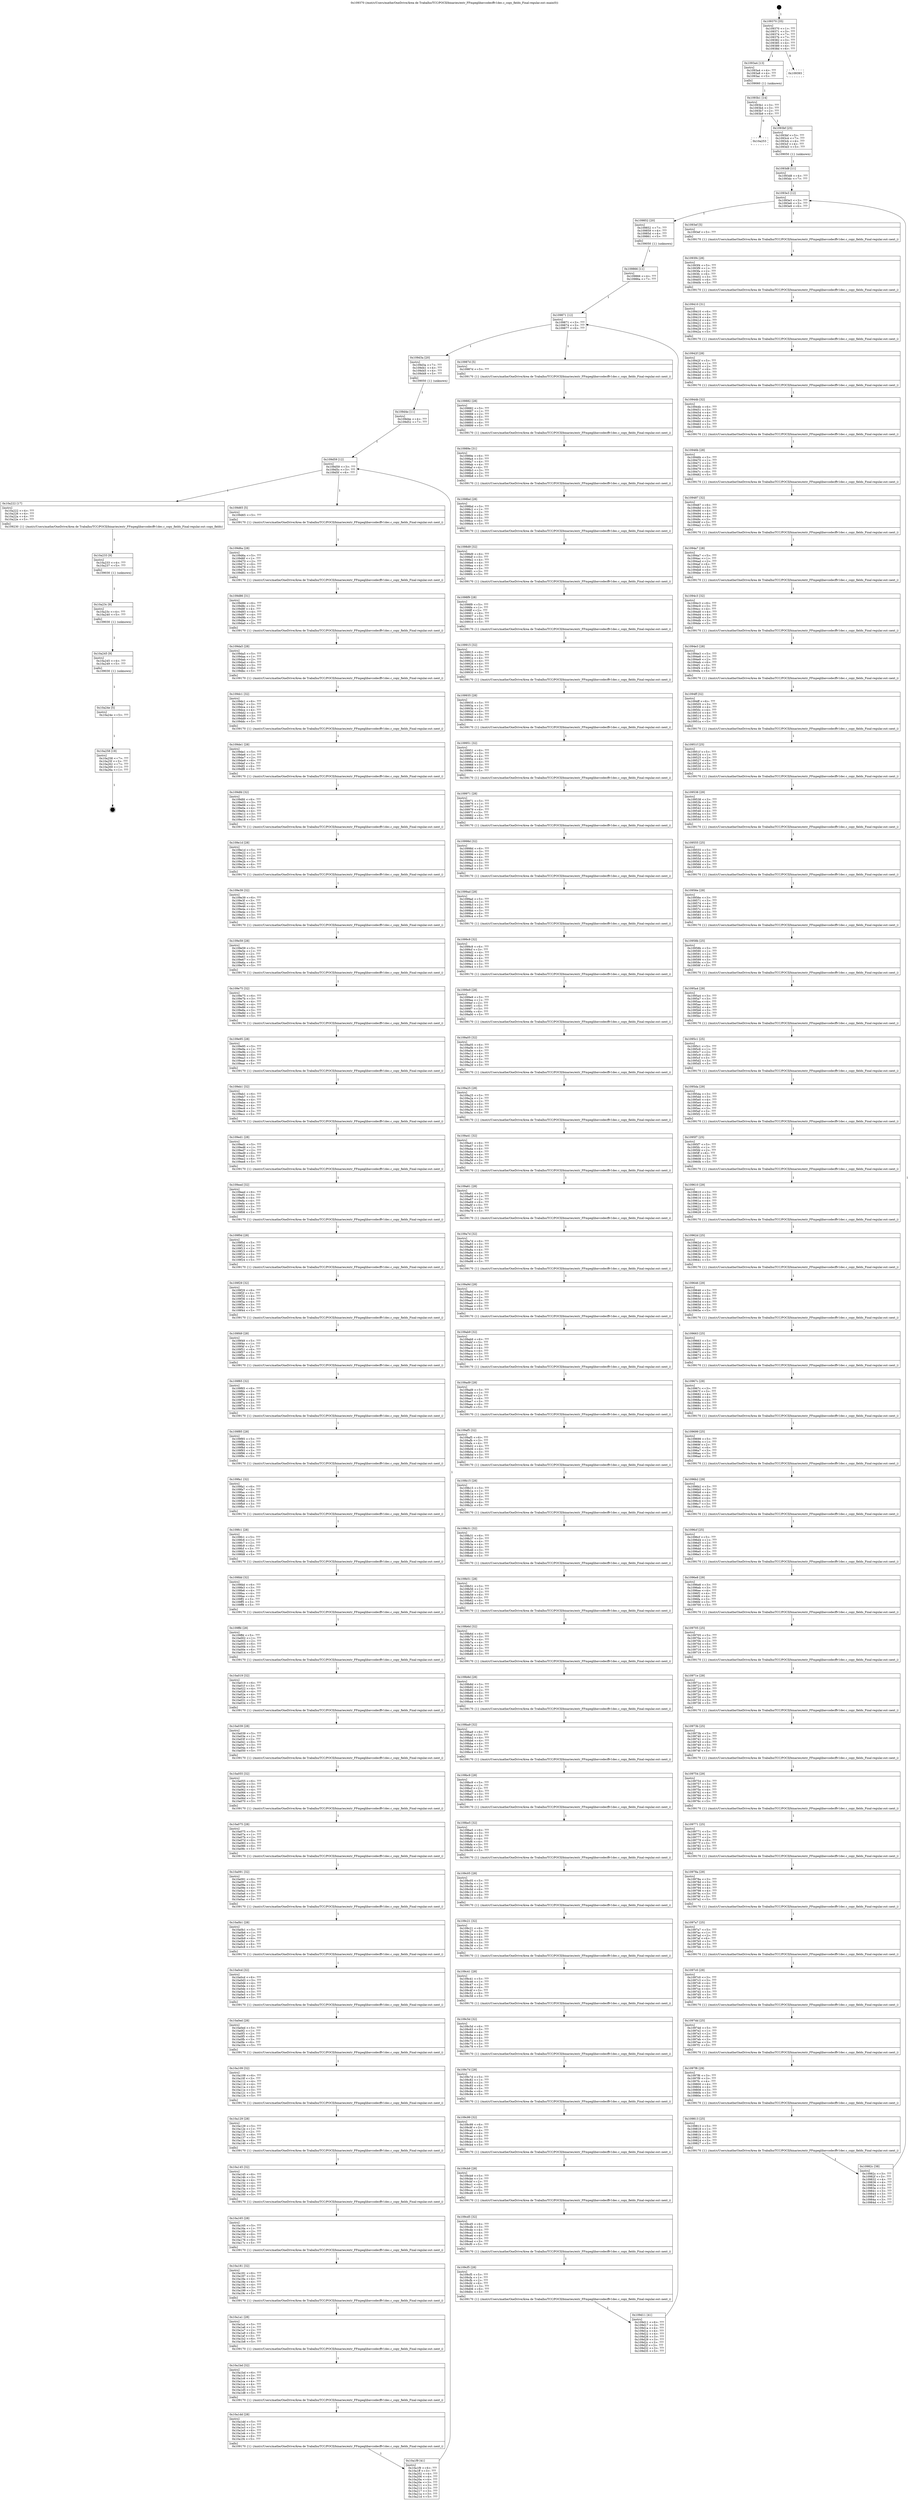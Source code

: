 digraph "0x109370" {
  label = "0x109370 (/mnt/c/Users/mathe/OneDrive/Área de Trabalho/TCC/POCII/binaries/extr_FFmpeglibavcodecffv1dec.c_copy_fields_Final-regular.out::main(0))"
  labelloc = "t"
  node[shape=record]

  Entry [label="",width=0.3,height=0.3,shape=circle,fillcolor=black,style=filled]
  "0x109370" [label="{
     0x109370 [35]\l
     | [instrs]\l
     &nbsp;&nbsp;0x109370 \<+1\>: ???\l
     &nbsp;&nbsp;0x109371 \<+3\>: ???\l
     &nbsp;&nbsp;0x109374 \<+7\>: ???\l
     &nbsp;&nbsp;0x10937b \<+7\>: ???\l
     &nbsp;&nbsp;0x109382 \<+3\>: ???\l
     &nbsp;&nbsp;0x109385 \<+4\>: ???\l
     &nbsp;&nbsp;0x109389 \<+4\>: ???\l
     &nbsp;&nbsp;0x10938d \<+6\>: ???\l
  }"]
  "0x1093a4" [label="{
     0x1093a4 [13]\l
     | [instrs]\l
     &nbsp;&nbsp;0x1093a4 \<+4\>: ???\l
     &nbsp;&nbsp;0x1093a8 \<+4\>: ???\l
     &nbsp;&nbsp;0x1093ac \<+5\>: ???\l
     | [calls]\l
     &nbsp;&nbsp;0x109060 \{1\} (unknown)\l
  }"]
  "0x109393" [label="{
     0x109393\l
  }", style=dashed]
  "0x1093b1" [label="{
     0x1093b1 [14]\l
     | [instrs]\l
     &nbsp;&nbsp;0x1093b1 \<+3\>: ???\l
     &nbsp;&nbsp;0x1093b4 \<+3\>: ???\l
     &nbsp;&nbsp;0x1093b7 \<+2\>: ???\l
     &nbsp;&nbsp;0x1093b9 \<+6\>: ???\l
  }"]
  "0x10a253" [label="{
     0x10a253\l
  }", style=dashed]
  "0x1093bf" [label="{
     0x1093bf [25]\l
     | [instrs]\l
     &nbsp;&nbsp;0x1093bf \<+5\>: ???\l
     &nbsp;&nbsp;0x1093c4 \<+7\>: ???\l
     &nbsp;&nbsp;0x1093cb \<+4\>: ???\l
     &nbsp;&nbsp;0x1093cf \<+4\>: ???\l
     &nbsp;&nbsp;0x1093d3 \<+5\>: ???\l
     | [calls]\l
     &nbsp;&nbsp;0x109050 \{1\} (unknown)\l
  }"]
  Exit [label="",width=0.3,height=0.3,shape=circle,fillcolor=black,style=filled,peripheries=2]
  "0x1093e3" [label="{
     0x1093e3 [12]\l
     | [instrs]\l
     &nbsp;&nbsp;0x1093e3 \<+3\>: ???\l
     &nbsp;&nbsp;0x1093e6 \<+3\>: ???\l
     &nbsp;&nbsp;0x1093e9 \<+6\>: ???\l
  }"]
  "0x109852" [label="{
     0x109852 [20]\l
     | [instrs]\l
     &nbsp;&nbsp;0x109852 \<+7\>: ???\l
     &nbsp;&nbsp;0x109859 \<+4\>: ???\l
     &nbsp;&nbsp;0x10985d \<+4\>: ???\l
     &nbsp;&nbsp;0x109861 \<+5\>: ???\l
     | [calls]\l
     &nbsp;&nbsp;0x109050 \{1\} (unknown)\l
  }"]
  "0x1093ef" [label="{
     0x1093ef [5]\l
     | [instrs]\l
     &nbsp;&nbsp;0x1093ef \<+5\>: ???\l
     | [calls]\l
     &nbsp;&nbsp;0x109170 \{1\} (/mnt/c/Users/mathe/OneDrive/Área de Trabalho/TCC/POCII/binaries/extr_FFmpeglibavcodecffv1dec.c_copy_fields_Final-regular.out::next_i)\l
  }"]
  "0x1093f4" [label="{
     0x1093f4 [28]\l
     | [instrs]\l
     &nbsp;&nbsp;0x1093f4 \<+5\>: ???\l
     &nbsp;&nbsp;0x1093f9 \<+1\>: ???\l
     &nbsp;&nbsp;0x1093fa \<+2\>: ???\l
     &nbsp;&nbsp;0x1093fc \<+6\>: ???\l
     &nbsp;&nbsp;0x109402 \<+3\>: ???\l
     &nbsp;&nbsp;0x109405 \<+6\>: ???\l
     &nbsp;&nbsp;0x10940b \<+5\>: ???\l
     | [calls]\l
     &nbsp;&nbsp;0x109170 \{1\} (/mnt/c/Users/mathe/OneDrive/Área de Trabalho/TCC/POCII/binaries/extr_FFmpeglibavcodecffv1dec.c_copy_fields_Final-regular.out::next_i)\l
  }"]
  "0x109410" [label="{
     0x109410 [31]\l
     | [instrs]\l
     &nbsp;&nbsp;0x109410 \<+6\>: ???\l
     &nbsp;&nbsp;0x109416 \<+3\>: ???\l
     &nbsp;&nbsp;0x109419 \<+4\>: ???\l
     &nbsp;&nbsp;0x10941d \<+4\>: ???\l
     &nbsp;&nbsp;0x109421 \<+4\>: ???\l
     &nbsp;&nbsp;0x109425 \<+3\>: ???\l
     &nbsp;&nbsp;0x109428 \<+2\>: ???\l
     &nbsp;&nbsp;0x10942a \<+5\>: ???\l
     | [calls]\l
     &nbsp;&nbsp;0x109170 \{1\} (/mnt/c/Users/mathe/OneDrive/Área de Trabalho/TCC/POCII/binaries/extr_FFmpeglibavcodecffv1dec.c_copy_fields_Final-regular.out::next_i)\l
  }"]
  "0x10942f" [label="{
     0x10942f [28]\l
     | [instrs]\l
     &nbsp;&nbsp;0x10942f \<+5\>: ???\l
     &nbsp;&nbsp;0x109434 \<+1\>: ???\l
     &nbsp;&nbsp;0x109435 \<+2\>: ???\l
     &nbsp;&nbsp;0x109437 \<+6\>: ???\l
     &nbsp;&nbsp;0x10943d \<+3\>: ???\l
     &nbsp;&nbsp;0x109440 \<+6\>: ???\l
     &nbsp;&nbsp;0x109446 \<+5\>: ???\l
     | [calls]\l
     &nbsp;&nbsp;0x109170 \{1\} (/mnt/c/Users/mathe/OneDrive/Área de Trabalho/TCC/POCII/binaries/extr_FFmpeglibavcodecffv1dec.c_copy_fields_Final-regular.out::next_i)\l
  }"]
  "0x10944b" [label="{
     0x10944b [32]\l
     | [instrs]\l
     &nbsp;&nbsp;0x10944b \<+6\>: ???\l
     &nbsp;&nbsp;0x109451 \<+3\>: ???\l
     &nbsp;&nbsp;0x109454 \<+4\>: ???\l
     &nbsp;&nbsp;0x109458 \<+4\>: ???\l
     &nbsp;&nbsp;0x10945c \<+4\>: ???\l
     &nbsp;&nbsp;0x109460 \<+3\>: ???\l
     &nbsp;&nbsp;0x109463 \<+3\>: ???\l
     &nbsp;&nbsp;0x109466 \<+5\>: ???\l
     | [calls]\l
     &nbsp;&nbsp;0x109170 \{1\} (/mnt/c/Users/mathe/OneDrive/Área de Trabalho/TCC/POCII/binaries/extr_FFmpeglibavcodecffv1dec.c_copy_fields_Final-regular.out::next_i)\l
  }"]
  "0x10946b" [label="{
     0x10946b [28]\l
     | [instrs]\l
     &nbsp;&nbsp;0x10946b \<+5\>: ???\l
     &nbsp;&nbsp;0x109470 \<+1\>: ???\l
     &nbsp;&nbsp;0x109471 \<+2\>: ???\l
     &nbsp;&nbsp;0x109473 \<+6\>: ???\l
     &nbsp;&nbsp;0x109479 \<+3\>: ???\l
     &nbsp;&nbsp;0x10947c \<+6\>: ???\l
     &nbsp;&nbsp;0x109482 \<+5\>: ???\l
     | [calls]\l
     &nbsp;&nbsp;0x109170 \{1\} (/mnt/c/Users/mathe/OneDrive/Área de Trabalho/TCC/POCII/binaries/extr_FFmpeglibavcodecffv1dec.c_copy_fields_Final-regular.out::next_i)\l
  }"]
  "0x109487" [label="{
     0x109487 [32]\l
     | [instrs]\l
     &nbsp;&nbsp;0x109487 \<+6\>: ???\l
     &nbsp;&nbsp;0x10948d \<+3\>: ???\l
     &nbsp;&nbsp;0x109490 \<+4\>: ???\l
     &nbsp;&nbsp;0x109494 \<+4\>: ???\l
     &nbsp;&nbsp;0x109498 \<+4\>: ???\l
     &nbsp;&nbsp;0x10949c \<+3\>: ???\l
     &nbsp;&nbsp;0x10949f \<+3\>: ???\l
     &nbsp;&nbsp;0x1094a2 \<+5\>: ???\l
     | [calls]\l
     &nbsp;&nbsp;0x109170 \{1\} (/mnt/c/Users/mathe/OneDrive/Área de Trabalho/TCC/POCII/binaries/extr_FFmpeglibavcodecffv1dec.c_copy_fields_Final-regular.out::next_i)\l
  }"]
  "0x1094a7" [label="{
     0x1094a7 [28]\l
     | [instrs]\l
     &nbsp;&nbsp;0x1094a7 \<+5\>: ???\l
     &nbsp;&nbsp;0x1094ac \<+1\>: ???\l
     &nbsp;&nbsp;0x1094ad \<+2\>: ???\l
     &nbsp;&nbsp;0x1094af \<+6\>: ???\l
     &nbsp;&nbsp;0x1094b5 \<+3\>: ???\l
     &nbsp;&nbsp;0x1094b8 \<+6\>: ???\l
     &nbsp;&nbsp;0x1094be \<+5\>: ???\l
     | [calls]\l
     &nbsp;&nbsp;0x109170 \{1\} (/mnt/c/Users/mathe/OneDrive/Área de Trabalho/TCC/POCII/binaries/extr_FFmpeglibavcodecffv1dec.c_copy_fields_Final-regular.out::next_i)\l
  }"]
  "0x1094c3" [label="{
     0x1094c3 [32]\l
     | [instrs]\l
     &nbsp;&nbsp;0x1094c3 \<+6\>: ???\l
     &nbsp;&nbsp;0x1094c9 \<+3\>: ???\l
     &nbsp;&nbsp;0x1094cc \<+4\>: ???\l
     &nbsp;&nbsp;0x1094d0 \<+4\>: ???\l
     &nbsp;&nbsp;0x1094d4 \<+4\>: ???\l
     &nbsp;&nbsp;0x1094d8 \<+3\>: ???\l
     &nbsp;&nbsp;0x1094db \<+3\>: ???\l
     &nbsp;&nbsp;0x1094de \<+5\>: ???\l
     | [calls]\l
     &nbsp;&nbsp;0x109170 \{1\} (/mnt/c/Users/mathe/OneDrive/Área de Trabalho/TCC/POCII/binaries/extr_FFmpeglibavcodecffv1dec.c_copy_fields_Final-regular.out::next_i)\l
  }"]
  "0x1094e3" [label="{
     0x1094e3 [28]\l
     | [instrs]\l
     &nbsp;&nbsp;0x1094e3 \<+5\>: ???\l
     &nbsp;&nbsp;0x1094e8 \<+1\>: ???\l
     &nbsp;&nbsp;0x1094e9 \<+2\>: ???\l
     &nbsp;&nbsp;0x1094eb \<+6\>: ???\l
     &nbsp;&nbsp;0x1094f1 \<+3\>: ???\l
     &nbsp;&nbsp;0x1094f4 \<+6\>: ???\l
     &nbsp;&nbsp;0x1094fa \<+5\>: ???\l
     | [calls]\l
     &nbsp;&nbsp;0x109170 \{1\} (/mnt/c/Users/mathe/OneDrive/Área de Trabalho/TCC/POCII/binaries/extr_FFmpeglibavcodecffv1dec.c_copy_fields_Final-regular.out::next_i)\l
  }"]
  "0x1094ff" [label="{
     0x1094ff [32]\l
     | [instrs]\l
     &nbsp;&nbsp;0x1094ff \<+6\>: ???\l
     &nbsp;&nbsp;0x109505 \<+3\>: ???\l
     &nbsp;&nbsp;0x109508 \<+4\>: ???\l
     &nbsp;&nbsp;0x10950c \<+4\>: ???\l
     &nbsp;&nbsp;0x109510 \<+4\>: ???\l
     &nbsp;&nbsp;0x109514 \<+3\>: ???\l
     &nbsp;&nbsp;0x109517 \<+3\>: ???\l
     &nbsp;&nbsp;0x10951a \<+5\>: ???\l
     | [calls]\l
     &nbsp;&nbsp;0x109170 \{1\} (/mnt/c/Users/mathe/OneDrive/Área de Trabalho/TCC/POCII/binaries/extr_FFmpeglibavcodecffv1dec.c_copy_fields_Final-regular.out::next_i)\l
  }"]
  "0x10951f" [label="{
     0x10951f [25]\l
     | [instrs]\l
     &nbsp;&nbsp;0x10951f \<+5\>: ???\l
     &nbsp;&nbsp;0x109524 \<+1\>: ???\l
     &nbsp;&nbsp;0x109525 \<+2\>: ???\l
     &nbsp;&nbsp;0x109527 \<+6\>: ???\l
     &nbsp;&nbsp;0x10952d \<+3\>: ???\l
     &nbsp;&nbsp;0x109530 \<+3\>: ???\l
     &nbsp;&nbsp;0x109533 \<+5\>: ???\l
     | [calls]\l
     &nbsp;&nbsp;0x109170 \{1\} (/mnt/c/Users/mathe/OneDrive/Área de Trabalho/TCC/POCII/binaries/extr_FFmpeglibavcodecffv1dec.c_copy_fields_Final-regular.out::next_i)\l
  }"]
  "0x109538" [label="{
     0x109538 [29]\l
     | [instrs]\l
     &nbsp;&nbsp;0x109538 \<+3\>: ???\l
     &nbsp;&nbsp;0x10953b \<+3\>: ???\l
     &nbsp;&nbsp;0x10953e \<+4\>: ???\l
     &nbsp;&nbsp;0x109542 \<+4\>: ???\l
     &nbsp;&nbsp;0x109546 \<+4\>: ???\l
     &nbsp;&nbsp;0x10954a \<+3\>: ???\l
     &nbsp;&nbsp;0x10954d \<+3\>: ???\l
     &nbsp;&nbsp;0x109550 \<+5\>: ???\l
     | [calls]\l
     &nbsp;&nbsp;0x109170 \{1\} (/mnt/c/Users/mathe/OneDrive/Área de Trabalho/TCC/POCII/binaries/extr_FFmpeglibavcodecffv1dec.c_copy_fields_Final-regular.out::next_i)\l
  }"]
  "0x109555" [label="{
     0x109555 [25]\l
     | [instrs]\l
     &nbsp;&nbsp;0x109555 \<+5\>: ???\l
     &nbsp;&nbsp;0x10955a \<+1\>: ???\l
     &nbsp;&nbsp;0x10955b \<+2\>: ???\l
     &nbsp;&nbsp;0x10955d \<+6\>: ???\l
     &nbsp;&nbsp;0x109563 \<+3\>: ???\l
     &nbsp;&nbsp;0x109566 \<+3\>: ???\l
     &nbsp;&nbsp;0x109569 \<+5\>: ???\l
     | [calls]\l
     &nbsp;&nbsp;0x109170 \{1\} (/mnt/c/Users/mathe/OneDrive/Área de Trabalho/TCC/POCII/binaries/extr_FFmpeglibavcodecffv1dec.c_copy_fields_Final-regular.out::next_i)\l
  }"]
  "0x10956e" [label="{
     0x10956e [29]\l
     | [instrs]\l
     &nbsp;&nbsp;0x10956e \<+3\>: ???\l
     &nbsp;&nbsp;0x109571 \<+3\>: ???\l
     &nbsp;&nbsp;0x109574 \<+4\>: ???\l
     &nbsp;&nbsp;0x109578 \<+4\>: ???\l
     &nbsp;&nbsp;0x10957c \<+4\>: ???\l
     &nbsp;&nbsp;0x109580 \<+3\>: ???\l
     &nbsp;&nbsp;0x109583 \<+3\>: ???\l
     &nbsp;&nbsp;0x109586 \<+5\>: ???\l
     | [calls]\l
     &nbsp;&nbsp;0x109170 \{1\} (/mnt/c/Users/mathe/OneDrive/Área de Trabalho/TCC/POCII/binaries/extr_FFmpeglibavcodecffv1dec.c_copy_fields_Final-regular.out::next_i)\l
  }"]
  "0x10958b" [label="{
     0x10958b [25]\l
     | [instrs]\l
     &nbsp;&nbsp;0x10958b \<+5\>: ???\l
     &nbsp;&nbsp;0x109590 \<+1\>: ???\l
     &nbsp;&nbsp;0x109591 \<+2\>: ???\l
     &nbsp;&nbsp;0x109593 \<+6\>: ???\l
     &nbsp;&nbsp;0x109599 \<+3\>: ???\l
     &nbsp;&nbsp;0x10959c \<+3\>: ???\l
     &nbsp;&nbsp;0x10959f \<+5\>: ???\l
     | [calls]\l
     &nbsp;&nbsp;0x109170 \{1\} (/mnt/c/Users/mathe/OneDrive/Área de Trabalho/TCC/POCII/binaries/extr_FFmpeglibavcodecffv1dec.c_copy_fields_Final-regular.out::next_i)\l
  }"]
  "0x1095a4" [label="{
     0x1095a4 [29]\l
     | [instrs]\l
     &nbsp;&nbsp;0x1095a4 \<+3\>: ???\l
     &nbsp;&nbsp;0x1095a7 \<+3\>: ???\l
     &nbsp;&nbsp;0x1095aa \<+4\>: ???\l
     &nbsp;&nbsp;0x1095ae \<+4\>: ???\l
     &nbsp;&nbsp;0x1095b2 \<+4\>: ???\l
     &nbsp;&nbsp;0x1095b6 \<+3\>: ???\l
     &nbsp;&nbsp;0x1095b9 \<+3\>: ???\l
     &nbsp;&nbsp;0x1095bc \<+5\>: ???\l
     | [calls]\l
     &nbsp;&nbsp;0x109170 \{1\} (/mnt/c/Users/mathe/OneDrive/Área de Trabalho/TCC/POCII/binaries/extr_FFmpeglibavcodecffv1dec.c_copy_fields_Final-regular.out::next_i)\l
  }"]
  "0x1095c1" [label="{
     0x1095c1 [25]\l
     | [instrs]\l
     &nbsp;&nbsp;0x1095c1 \<+5\>: ???\l
     &nbsp;&nbsp;0x1095c6 \<+1\>: ???\l
     &nbsp;&nbsp;0x1095c7 \<+2\>: ???\l
     &nbsp;&nbsp;0x1095c9 \<+6\>: ???\l
     &nbsp;&nbsp;0x1095cf \<+3\>: ???\l
     &nbsp;&nbsp;0x1095d2 \<+3\>: ???\l
     &nbsp;&nbsp;0x1095d5 \<+5\>: ???\l
     | [calls]\l
     &nbsp;&nbsp;0x109170 \{1\} (/mnt/c/Users/mathe/OneDrive/Área de Trabalho/TCC/POCII/binaries/extr_FFmpeglibavcodecffv1dec.c_copy_fields_Final-regular.out::next_i)\l
  }"]
  "0x1095da" [label="{
     0x1095da [29]\l
     | [instrs]\l
     &nbsp;&nbsp;0x1095da \<+3\>: ???\l
     &nbsp;&nbsp;0x1095dd \<+3\>: ???\l
     &nbsp;&nbsp;0x1095e0 \<+4\>: ???\l
     &nbsp;&nbsp;0x1095e4 \<+4\>: ???\l
     &nbsp;&nbsp;0x1095e8 \<+4\>: ???\l
     &nbsp;&nbsp;0x1095ec \<+3\>: ???\l
     &nbsp;&nbsp;0x1095ef \<+3\>: ???\l
     &nbsp;&nbsp;0x1095f2 \<+5\>: ???\l
     | [calls]\l
     &nbsp;&nbsp;0x109170 \{1\} (/mnt/c/Users/mathe/OneDrive/Área de Trabalho/TCC/POCII/binaries/extr_FFmpeglibavcodecffv1dec.c_copy_fields_Final-regular.out::next_i)\l
  }"]
  "0x1095f7" [label="{
     0x1095f7 [25]\l
     | [instrs]\l
     &nbsp;&nbsp;0x1095f7 \<+5\>: ???\l
     &nbsp;&nbsp;0x1095fc \<+1\>: ???\l
     &nbsp;&nbsp;0x1095fd \<+2\>: ???\l
     &nbsp;&nbsp;0x1095ff \<+6\>: ???\l
     &nbsp;&nbsp;0x109605 \<+3\>: ???\l
     &nbsp;&nbsp;0x109608 \<+3\>: ???\l
     &nbsp;&nbsp;0x10960b \<+5\>: ???\l
     | [calls]\l
     &nbsp;&nbsp;0x109170 \{1\} (/mnt/c/Users/mathe/OneDrive/Área de Trabalho/TCC/POCII/binaries/extr_FFmpeglibavcodecffv1dec.c_copy_fields_Final-regular.out::next_i)\l
  }"]
  "0x109610" [label="{
     0x109610 [29]\l
     | [instrs]\l
     &nbsp;&nbsp;0x109610 \<+3\>: ???\l
     &nbsp;&nbsp;0x109613 \<+3\>: ???\l
     &nbsp;&nbsp;0x109616 \<+4\>: ???\l
     &nbsp;&nbsp;0x10961a \<+4\>: ???\l
     &nbsp;&nbsp;0x10961e \<+4\>: ???\l
     &nbsp;&nbsp;0x109622 \<+3\>: ???\l
     &nbsp;&nbsp;0x109625 \<+3\>: ???\l
     &nbsp;&nbsp;0x109628 \<+5\>: ???\l
     | [calls]\l
     &nbsp;&nbsp;0x109170 \{1\} (/mnt/c/Users/mathe/OneDrive/Área de Trabalho/TCC/POCII/binaries/extr_FFmpeglibavcodecffv1dec.c_copy_fields_Final-regular.out::next_i)\l
  }"]
  "0x10962d" [label="{
     0x10962d [25]\l
     | [instrs]\l
     &nbsp;&nbsp;0x10962d \<+5\>: ???\l
     &nbsp;&nbsp;0x109632 \<+1\>: ???\l
     &nbsp;&nbsp;0x109633 \<+2\>: ???\l
     &nbsp;&nbsp;0x109635 \<+6\>: ???\l
     &nbsp;&nbsp;0x10963b \<+3\>: ???\l
     &nbsp;&nbsp;0x10963e \<+3\>: ???\l
     &nbsp;&nbsp;0x109641 \<+5\>: ???\l
     | [calls]\l
     &nbsp;&nbsp;0x109170 \{1\} (/mnt/c/Users/mathe/OneDrive/Área de Trabalho/TCC/POCII/binaries/extr_FFmpeglibavcodecffv1dec.c_copy_fields_Final-regular.out::next_i)\l
  }"]
  "0x109646" [label="{
     0x109646 [29]\l
     | [instrs]\l
     &nbsp;&nbsp;0x109646 \<+3\>: ???\l
     &nbsp;&nbsp;0x109649 \<+3\>: ???\l
     &nbsp;&nbsp;0x10964c \<+4\>: ???\l
     &nbsp;&nbsp;0x109650 \<+4\>: ???\l
     &nbsp;&nbsp;0x109654 \<+4\>: ???\l
     &nbsp;&nbsp;0x109658 \<+3\>: ???\l
     &nbsp;&nbsp;0x10965b \<+3\>: ???\l
     &nbsp;&nbsp;0x10965e \<+5\>: ???\l
     | [calls]\l
     &nbsp;&nbsp;0x109170 \{1\} (/mnt/c/Users/mathe/OneDrive/Área de Trabalho/TCC/POCII/binaries/extr_FFmpeglibavcodecffv1dec.c_copy_fields_Final-regular.out::next_i)\l
  }"]
  "0x109663" [label="{
     0x109663 [25]\l
     | [instrs]\l
     &nbsp;&nbsp;0x109663 \<+5\>: ???\l
     &nbsp;&nbsp;0x109668 \<+1\>: ???\l
     &nbsp;&nbsp;0x109669 \<+2\>: ???\l
     &nbsp;&nbsp;0x10966b \<+6\>: ???\l
     &nbsp;&nbsp;0x109671 \<+3\>: ???\l
     &nbsp;&nbsp;0x109674 \<+3\>: ???\l
     &nbsp;&nbsp;0x109677 \<+5\>: ???\l
     | [calls]\l
     &nbsp;&nbsp;0x109170 \{1\} (/mnt/c/Users/mathe/OneDrive/Área de Trabalho/TCC/POCII/binaries/extr_FFmpeglibavcodecffv1dec.c_copy_fields_Final-regular.out::next_i)\l
  }"]
  "0x10967c" [label="{
     0x10967c [29]\l
     | [instrs]\l
     &nbsp;&nbsp;0x10967c \<+3\>: ???\l
     &nbsp;&nbsp;0x10967f \<+3\>: ???\l
     &nbsp;&nbsp;0x109682 \<+4\>: ???\l
     &nbsp;&nbsp;0x109686 \<+4\>: ???\l
     &nbsp;&nbsp;0x10968a \<+4\>: ???\l
     &nbsp;&nbsp;0x10968e \<+3\>: ???\l
     &nbsp;&nbsp;0x109691 \<+3\>: ???\l
     &nbsp;&nbsp;0x109694 \<+5\>: ???\l
     | [calls]\l
     &nbsp;&nbsp;0x109170 \{1\} (/mnt/c/Users/mathe/OneDrive/Área de Trabalho/TCC/POCII/binaries/extr_FFmpeglibavcodecffv1dec.c_copy_fields_Final-regular.out::next_i)\l
  }"]
  "0x109699" [label="{
     0x109699 [25]\l
     | [instrs]\l
     &nbsp;&nbsp;0x109699 \<+5\>: ???\l
     &nbsp;&nbsp;0x10969e \<+1\>: ???\l
     &nbsp;&nbsp;0x10969f \<+2\>: ???\l
     &nbsp;&nbsp;0x1096a1 \<+6\>: ???\l
     &nbsp;&nbsp;0x1096a7 \<+3\>: ???\l
     &nbsp;&nbsp;0x1096aa \<+3\>: ???\l
     &nbsp;&nbsp;0x1096ad \<+5\>: ???\l
     | [calls]\l
     &nbsp;&nbsp;0x109170 \{1\} (/mnt/c/Users/mathe/OneDrive/Área de Trabalho/TCC/POCII/binaries/extr_FFmpeglibavcodecffv1dec.c_copy_fields_Final-regular.out::next_i)\l
  }"]
  "0x1096b2" [label="{
     0x1096b2 [29]\l
     | [instrs]\l
     &nbsp;&nbsp;0x1096b2 \<+3\>: ???\l
     &nbsp;&nbsp;0x1096b5 \<+3\>: ???\l
     &nbsp;&nbsp;0x1096b8 \<+4\>: ???\l
     &nbsp;&nbsp;0x1096bc \<+4\>: ???\l
     &nbsp;&nbsp;0x1096c0 \<+4\>: ???\l
     &nbsp;&nbsp;0x1096c4 \<+3\>: ???\l
     &nbsp;&nbsp;0x1096c7 \<+3\>: ???\l
     &nbsp;&nbsp;0x1096ca \<+5\>: ???\l
     | [calls]\l
     &nbsp;&nbsp;0x109170 \{1\} (/mnt/c/Users/mathe/OneDrive/Área de Trabalho/TCC/POCII/binaries/extr_FFmpeglibavcodecffv1dec.c_copy_fields_Final-regular.out::next_i)\l
  }"]
  "0x1096cf" [label="{
     0x1096cf [25]\l
     | [instrs]\l
     &nbsp;&nbsp;0x1096cf \<+5\>: ???\l
     &nbsp;&nbsp;0x1096d4 \<+1\>: ???\l
     &nbsp;&nbsp;0x1096d5 \<+2\>: ???\l
     &nbsp;&nbsp;0x1096d7 \<+6\>: ???\l
     &nbsp;&nbsp;0x1096dd \<+3\>: ???\l
     &nbsp;&nbsp;0x1096e0 \<+3\>: ???\l
     &nbsp;&nbsp;0x1096e3 \<+5\>: ???\l
     | [calls]\l
     &nbsp;&nbsp;0x109170 \{1\} (/mnt/c/Users/mathe/OneDrive/Área de Trabalho/TCC/POCII/binaries/extr_FFmpeglibavcodecffv1dec.c_copy_fields_Final-regular.out::next_i)\l
  }"]
  "0x1096e8" [label="{
     0x1096e8 [29]\l
     | [instrs]\l
     &nbsp;&nbsp;0x1096e8 \<+3\>: ???\l
     &nbsp;&nbsp;0x1096eb \<+3\>: ???\l
     &nbsp;&nbsp;0x1096ee \<+4\>: ???\l
     &nbsp;&nbsp;0x1096f2 \<+4\>: ???\l
     &nbsp;&nbsp;0x1096f6 \<+4\>: ???\l
     &nbsp;&nbsp;0x1096fa \<+3\>: ???\l
     &nbsp;&nbsp;0x1096fd \<+3\>: ???\l
     &nbsp;&nbsp;0x109700 \<+5\>: ???\l
     | [calls]\l
     &nbsp;&nbsp;0x109170 \{1\} (/mnt/c/Users/mathe/OneDrive/Área de Trabalho/TCC/POCII/binaries/extr_FFmpeglibavcodecffv1dec.c_copy_fields_Final-regular.out::next_i)\l
  }"]
  "0x109705" [label="{
     0x109705 [25]\l
     | [instrs]\l
     &nbsp;&nbsp;0x109705 \<+5\>: ???\l
     &nbsp;&nbsp;0x10970a \<+1\>: ???\l
     &nbsp;&nbsp;0x10970b \<+2\>: ???\l
     &nbsp;&nbsp;0x10970d \<+6\>: ???\l
     &nbsp;&nbsp;0x109713 \<+3\>: ???\l
     &nbsp;&nbsp;0x109716 \<+3\>: ???\l
     &nbsp;&nbsp;0x109719 \<+5\>: ???\l
     | [calls]\l
     &nbsp;&nbsp;0x109170 \{1\} (/mnt/c/Users/mathe/OneDrive/Área de Trabalho/TCC/POCII/binaries/extr_FFmpeglibavcodecffv1dec.c_copy_fields_Final-regular.out::next_i)\l
  }"]
  "0x10971e" [label="{
     0x10971e [29]\l
     | [instrs]\l
     &nbsp;&nbsp;0x10971e \<+3\>: ???\l
     &nbsp;&nbsp;0x109721 \<+3\>: ???\l
     &nbsp;&nbsp;0x109724 \<+4\>: ???\l
     &nbsp;&nbsp;0x109728 \<+4\>: ???\l
     &nbsp;&nbsp;0x10972c \<+4\>: ???\l
     &nbsp;&nbsp;0x109730 \<+3\>: ???\l
     &nbsp;&nbsp;0x109733 \<+3\>: ???\l
     &nbsp;&nbsp;0x109736 \<+5\>: ???\l
     | [calls]\l
     &nbsp;&nbsp;0x109170 \{1\} (/mnt/c/Users/mathe/OneDrive/Área de Trabalho/TCC/POCII/binaries/extr_FFmpeglibavcodecffv1dec.c_copy_fields_Final-regular.out::next_i)\l
  }"]
  "0x10973b" [label="{
     0x10973b [25]\l
     | [instrs]\l
     &nbsp;&nbsp;0x10973b \<+5\>: ???\l
     &nbsp;&nbsp;0x109740 \<+1\>: ???\l
     &nbsp;&nbsp;0x109741 \<+2\>: ???\l
     &nbsp;&nbsp;0x109743 \<+6\>: ???\l
     &nbsp;&nbsp;0x109749 \<+3\>: ???\l
     &nbsp;&nbsp;0x10974c \<+3\>: ???\l
     &nbsp;&nbsp;0x10974f \<+5\>: ???\l
     | [calls]\l
     &nbsp;&nbsp;0x109170 \{1\} (/mnt/c/Users/mathe/OneDrive/Área de Trabalho/TCC/POCII/binaries/extr_FFmpeglibavcodecffv1dec.c_copy_fields_Final-regular.out::next_i)\l
  }"]
  "0x109754" [label="{
     0x109754 [29]\l
     | [instrs]\l
     &nbsp;&nbsp;0x109754 \<+3\>: ???\l
     &nbsp;&nbsp;0x109757 \<+3\>: ???\l
     &nbsp;&nbsp;0x10975a \<+4\>: ???\l
     &nbsp;&nbsp;0x10975e \<+4\>: ???\l
     &nbsp;&nbsp;0x109762 \<+4\>: ???\l
     &nbsp;&nbsp;0x109766 \<+3\>: ???\l
     &nbsp;&nbsp;0x109769 \<+3\>: ???\l
     &nbsp;&nbsp;0x10976c \<+5\>: ???\l
     | [calls]\l
     &nbsp;&nbsp;0x109170 \{1\} (/mnt/c/Users/mathe/OneDrive/Área de Trabalho/TCC/POCII/binaries/extr_FFmpeglibavcodecffv1dec.c_copy_fields_Final-regular.out::next_i)\l
  }"]
  "0x109771" [label="{
     0x109771 [25]\l
     | [instrs]\l
     &nbsp;&nbsp;0x109771 \<+5\>: ???\l
     &nbsp;&nbsp;0x109776 \<+1\>: ???\l
     &nbsp;&nbsp;0x109777 \<+2\>: ???\l
     &nbsp;&nbsp;0x109779 \<+6\>: ???\l
     &nbsp;&nbsp;0x10977f \<+3\>: ???\l
     &nbsp;&nbsp;0x109782 \<+3\>: ???\l
     &nbsp;&nbsp;0x109785 \<+5\>: ???\l
     | [calls]\l
     &nbsp;&nbsp;0x109170 \{1\} (/mnt/c/Users/mathe/OneDrive/Área de Trabalho/TCC/POCII/binaries/extr_FFmpeglibavcodecffv1dec.c_copy_fields_Final-regular.out::next_i)\l
  }"]
  "0x10978a" [label="{
     0x10978a [29]\l
     | [instrs]\l
     &nbsp;&nbsp;0x10978a \<+3\>: ???\l
     &nbsp;&nbsp;0x10978d \<+3\>: ???\l
     &nbsp;&nbsp;0x109790 \<+4\>: ???\l
     &nbsp;&nbsp;0x109794 \<+4\>: ???\l
     &nbsp;&nbsp;0x109798 \<+4\>: ???\l
     &nbsp;&nbsp;0x10979c \<+3\>: ???\l
     &nbsp;&nbsp;0x10979f \<+3\>: ???\l
     &nbsp;&nbsp;0x1097a2 \<+5\>: ???\l
     | [calls]\l
     &nbsp;&nbsp;0x109170 \{1\} (/mnt/c/Users/mathe/OneDrive/Área de Trabalho/TCC/POCII/binaries/extr_FFmpeglibavcodecffv1dec.c_copy_fields_Final-regular.out::next_i)\l
  }"]
  "0x1097a7" [label="{
     0x1097a7 [25]\l
     | [instrs]\l
     &nbsp;&nbsp;0x1097a7 \<+5\>: ???\l
     &nbsp;&nbsp;0x1097ac \<+1\>: ???\l
     &nbsp;&nbsp;0x1097ad \<+2\>: ???\l
     &nbsp;&nbsp;0x1097af \<+6\>: ???\l
     &nbsp;&nbsp;0x1097b5 \<+3\>: ???\l
     &nbsp;&nbsp;0x1097b8 \<+3\>: ???\l
     &nbsp;&nbsp;0x1097bb \<+5\>: ???\l
     | [calls]\l
     &nbsp;&nbsp;0x109170 \{1\} (/mnt/c/Users/mathe/OneDrive/Área de Trabalho/TCC/POCII/binaries/extr_FFmpeglibavcodecffv1dec.c_copy_fields_Final-regular.out::next_i)\l
  }"]
  "0x1097c0" [label="{
     0x1097c0 [29]\l
     | [instrs]\l
     &nbsp;&nbsp;0x1097c0 \<+3\>: ???\l
     &nbsp;&nbsp;0x1097c3 \<+3\>: ???\l
     &nbsp;&nbsp;0x1097c6 \<+4\>: ???\l
     &nbsp;&nbsp;0x1097ca \<+4\>: ???\l
     &nbsp;&nbsp;0x1097ce \<+4\>: ???\l
     &nbsp;&nbsp;0x1097d2 \<+3\>: ???\l
     &nbsp;&nbsp;0x1097d5 \<+3\>: ???\l
     &nbsp;&nbsp;0x1097d8 \<+5\>: ???\l
     | [calls]\l
     &nbsp;&nbsp;0x109170 \{1\} (/mnt/c/Users/mathe/OneDrive/Área de Trabalho/TCC/POCII/binaries/extr_FFmpeglibavcodecffv1dec.c_copy_fields_Final-regular.out::next_i)\l
  }"]
  "0x1097dd" [label="{
     0x1097dd [25]\l
     | [instrs]\l
     &nbsp;&nbsp;0x1097dd \<+5\>: ???\l
     &nbsp;&nbsp;0x1097e2 \<+1\>: ???\l
     &nbsp;&nbsp;0x1097e3 \<+2\>: ???\l
     &nbsp;&nbsp;0x1097e5 \<+6\>: ???\l
     &nbsp;&nbsp;0x1097eb \<+3\>: ???\l
     &nbsp;&nbsp;0x1097ee \<+3\>: ???\l
     &nbsp;&nbsp;0x1097f1 \<+5\>: ???\l
     | [calls]\l
     &nbsp;&nbsp;0x109170 \{1\} (/mnt/c/Users/mathe/OneDrive/Área de Trabalho/TCC/POCII/binaries/extr_FFmpeglibavcodecffv1dec.c_copy_fields_Final-regular.out::next_i)\l
  }"]
  "0x1097f6" [label="{
     0x1097f6 [29]\l
     | [instrs]\l
     &nbsp;&nbsp;0x1097f6 \<+3\>: ???\l
     &nbsp;&nbsp;0x1097f9 \<+3\>: ???\l
     &nbsp;&nbsp;0x1097fc \<+4\>: ???\l
     &nbsp;&nbsp;0x109800 \<+4\>: ???\l
     &nbsp;&nbsp;0x109804 \<+4\>: ???\l
     &nbsp;&nbsp;0x109808 \<+3\>: ???\l
     &nbsp;&nbsp;0x10980b \<+3\>: ???\l
     &nbsp;&nbsp;0x10980e \<+5\>: ???\l
     | [calls]\l
     &nbsp;&nbsp;0x109170 \{1\} (/mnt/c/Users/mathe/OneDrive/Área de Trabalho/TCC/POCII/binaries/extr_FFmpeglibavcodecffv1dec.c_copy_fields_Final-regular.out::next_i)\l
  }"]
  "0x109813" [label="{
     0x109813 [25]\l
     | [instrs]\l
     &nbsp;&nbsp;0x109813 \<+5\>: ???\l
     &nbsp;&nbsp;0x109818 \<+1\>: ???\l
     &nbsp;&nbsp;0x109819 \<+2\>: ???\l
     &nbsp;&nbsp;0x10981b \<+6\>: ???\l
     &nbsp;&nbsp;0x109821 \<+3\>: ???\l
     &nbsp;&nbsp;0x109824 \<+3\>: ???\l
     &nbsp;&nbsp;0x109827 \<+5\>: ???\l
     | [calls]\l
     &nbsp;&nbsp;0x109170 \{1\} (/mnt/c/Users/mathe/OneDrive/Área de Trabalho/TCC/POCII/binaries/extr_FFmpeglibavcodecffv1dec.c_copy_fields_Final-regular.out::next_i)\l
  }"]
  "0x10982c" [label="{
     0x10982c [38]\l
     | [instrs]\l
     &nbsp;&nbsp;0x10982c \<+3\>: ???\l
     &nbsp;&nbsp;0x10982f \<+3\>: ???\l
     &nbsp;&nbsp;0x109832 \<+4\>: ???\l
     &nbsp;&nbsp;0x109836 \<+4\>: ???\l
     &nbsp;&nbsp;0x10983a \<+4\>: ???\l
     &nbsp;&nbsp;0x10983e \<+3\>: ???\l
     &nbsp;&nbsp;0x109841 \<+3\>: ???\l
     &nbsp;&nbsp;0x109844 \<+3\>: ???\l
     &nbsp;&nbsp;0x109847 \<+3\>: ???\l
     &nbsp;&nbsp;0x10984a \<+3\>: ???\l
     &nbsp;&nbsp;0x10984d \<+5\>: ???\l
  }"]
  "0x1093d8" [label="{
     0x1093d8 [11]\l
     | [instrs]\l
     &nbsp;&nbsp;0x1093d8 \<+4\>: ???\l
     &nbsp;&nbsp;0x1093dc \<+7\>: ???\l
  }"]
  "0x109871" [label="{
     0x109871 [12]\l
     | [instrs]\l
     &nbsp;&nbsp;0x109871 \<+3\>: ???\l
     &nbsp;&nbsp;0x109874 \<+3\>: ???\l
     &nbsp;&nbsp;0x109877 \<+6\>: ???\l
  }"]
  "0x109d3a" [label="{
     0x109d3a [20]\l
     | [instrs]\l
     &nbsp;&nbsp;0x109d3a \<+7\>: ???\l
     &nbsp;&nbsp;0x109d41 \<+4\>: ???\l
     &nbsp;&nbsp;0x109d45 \<+4\>: ???\l
     &nbsp;&nbsp;0x109d49 \<+5\>: ???\l
     | [calls]\l
     &nbsp;&nbsp;0x109050 \{1\} (unknown)\l
  }"]
  "0x10987d" [label="{
     0x10987d [5]\l
     | [instrs]\l
     &nbsp;&nbsp;0x10987d \<+5\>: ???\l
     | [calls]\l
     &nbsp;&nbsp;0x109170 \{1\} (/mnt/c/Users/mathe/OneDrive/Área de Trabalho/TCC/POCII/binaries/extr_FFmpeglibavcodecffv1dec.c_copy_fields_Final-regular.out::next_i)\l
  }"]
  "0x109882" [label="{
     0x109882 [28]\l
     | [instrs]\l
     &nbsp;&nbsp;0x109882 \<+5\>: ???\l
     &nbsp;&nbsp;0x109887 \<+1\>: ???\l
     &nbsp;&nbsp;0x109888 \<+2\>: ???\l
     &nbsp;&nbsp;0x10988a \<+6\>: ???\l
     &nbsp;&nbsp;0x109890 \<+3\>: ???\l
     &nbsp;&nbsp;0x109893 \<+6\>: ???\l
     &nbsp;&nbsp;0x109899 \<+5\>: ???\l
     | [calls]\l
     &nbsp;&nbsp;0x109170 \{1\} (/mnt/c/Users/mathe/OneDrive/Área de Trabalho/TCC/POCII/binaries/extr_FFmpeglibavcodecffv1dec.c_copy_fields_Final-regular.out::next_i)\l
  }"]
  "0x10989e" [label="{
     0x10989e [31]\l
     | [instrs]\l
     &nbsp;&nbsp;0x10989e \<+6\>: ???\l
     &nbsp;&nbsp;0x1098a4 \<+3\>: ???\l
     &nbsp;&nbsp;0x1098a7 \<+4\>: ???\l
     &nbsp;&nbsp;0x1098ab \<+4\>: ???\l
     &nbsp;&nbsp;0x1098af \<+4\>: ???\l
     &nbsp;&nbsp;0x1098b3 \<+3\>: ???\l
     &nbsp;&nbsp;0x1098b6 \<+2\>: ???\l
     &nbsp;&nbsp;0x1098b8 \<+5\>: ???\l
     | [calls]\l
     &nbsp;&nbsp;0x109170 \{1\} (/mnt/c/Users/mathe/OneDrive/Área de Trabalho/TCC/POCII/binaries/extr_FFmpeglibavcodecffv1dec.c_copy_fields_Final-regular.out::next_i)\l
  }"]
  "0x1098bd" [label="{
     0x1098bd [28]\l
     | [instrs]\l
     &nbsp;&nbsp;0x1098bd \<+5\>: ???\l
     &nbsp;&nbsp;0x1098c2 \<+1\>: ???\l
     &nbsp;&nbsp;0x1098c3 \<+2\>: ???\l
     &nbsp;&nbsp;0x1098c5 \<+6\>: ???\l
     &nbsp;&nbsp;0x1098cb \<+3\>: ???\l
     &nbsp;&nbsp;0x1098ce \<+6\>: ???\l
     &nbsp;&nbsp;0x1098d4 \<+5\>: ???\l
     | [calls]\l
     &nbsp;&nbsp;0x109170 \{1\} (/mnt/c/Users/mathe/OneDrive/Área de Trabalho/TCC/POCII/binaries/extr_FFmpeglibavcodecffv1dec.c_copy_fields_Final-regular.out::next_i)\l
  }"]
  "0x1098d9" [label="{
     0x1098d9 [32]\l
     | [instrs]\l
     &nbsp;&nbsp;0x1098d9 \<+6\>: ???\l
     &nbsp;&nbsp;0x1098df \<+3\>: ???\l
     &nbsp;&nbsp;0x1098e2 \<+4\>: ???\l
     &nbsp;&nbsp;0x1098e6 \<+4\>: ???\l
     &nbsp;&nbsp;0x1098ea \<+4\>: ???\l
     &nbsp;&nbsp;0x1098ee \<+3\>: ???\l
     &nbsp;&nbsp;0x1098f1 \<+3\>: ???\l
     &nbsp;&nbsp;0x1098f4 \<+5\>: ???\l
     | [calls]\l
     &nbsp;&nbsp;0x109170 \{1\} (/mnt/c/Users/mathe/OneDrive/Área de Trabalho/TCC/POCII/binaries/extr_FFmpeglibavcodecffv1dec.c_copy_fields_Final-regular.out::next_i)\l
  }"]
  "0x1098f9" [label="{
     0x1098f9 [28]\l
     | [instrs]\l
     &nbsp;&nbsp;0x1098f9 \<+5\>: ???\l
     &nbsp;&nbsp;0x1098fe \<+1\>: ???\l
     &nbsp;&nbsp;0x1098ff \<+2\>: ???\l
     &nbsp;&nbsp;0x109901 \<+6\>: ???\l
     &nbsp;&nbsp;0x109907 \<+3\>: ???\l
     &nbsp;&nbsp;0x10990a \<+6\>: ???\l
     &nbsp;&nbsp;0x109910 \<+5\>: ???\l
     | [calls]\l
     &nbsp;&nbsp;0x109170 \{1\} (/mnt/c/Users/mathe/OneDrive/Área de Trabalho/TCC/POCII/binaries/extr_FFmpeglibavcodecffv1dec.c_copy_fields_Final-regular.out::next_i)\l
  }"]
  "0x109915" [label="{
     0x109915 [32]\l
     | [instrs]\l
     &nbsp;&nbsp;0x109915 \<+6\>: ???\l
     &nbsp;&nbsp;0x10991b \<+3\>: ???\l
     &nbsp;&nbsp;0x10991e \<+4\>: ???\l
     &nbsp;&nbsp;0x109922 \<+4\>: ???\l
     &nbsp;&nbsp;0x109926 \<+4\>: ???\l
     &nbsp;&nbsp;0x10992a \<+3\>: ???\l
     &nbsp;&nbsp;0x10992d \<+3\>: ???\l
     &nbsp;&nbsp;0x109930 \<+5\>: ???\l
     | [calls]\l
     &nbsp;&nbsp;0x109170 \{1\} (/mnt/c/Users/mathe/OneDrive/Área de Trabalho/TCC/POCII/binaries/extr_FFmpeglibavcodecffv1dec.c_copy_fields_Final-regular.out::next_i)\l
  }"]
  "0x109935" [label="{
     0x109935 [28]\l
     | [instrs]\l
     &nbsp;&nbsp;0x109935 \<+5\>: ???\l
     &nbsp;&nbsp;0x10993a \<+1\>: ???\l
     &nbsp;&nbsp;0x10993b \<+2\>: ???\l
     &nbsp;&nbsp;0x10993d \<+6\>: ???\l
     &nbsp;&nbsp;0x109943 \<+3\>: ???\l
     &nbsp;&nbsp;0x109946 \<+6\>: ???\l
     &nbsp;&nbsp;0x10994c \<+5\>: ???\l
     | [calls]\l
     &nbsp;&nbsp;0x109170 \{1\} (/mnt/c/Users/mathe/OneDrive/Área de Trabalho/TCC/POCII/binaries/extr_FFmpeglibavcodecffv1dec.c_copy_fields_Final-regular.out::next_i)\l
  }"]
  "0x109951" [label="{
     0x109951 [32]\l
     | [instrs]\l
     &nbsp;&nbsp;0x109951 \<+6\>: ???\l
     &nbsp;&nbsp;0x109957 \<+3\>: ???\l
     &nbsp;&nbsp;0x10995a \<+4\>: ???\l
     &nbsp;&nbsp;0x10995e \<+4\>: ???\l
     &nbsp;&nbsp;0x109962 \<+4\>: ???\l
     &nbsp;&nbsp;0x109966 \<+3\>: ???\l
     &nbsp;&nbsp;0x109969 \<+3\>: ???\l
     &nbsp;&nbsp;0x10996c \<+5\>: ???\l
     | [calls]\l
     &nbsp;&nbsp;0x109170 \{1\} (/mnt/c/Users/mathe/OneDrive/Área de Trabalho/TCC/POCII/binaries/extr_FFmpeglibavcodecffv1dec.c_copy_fields_Final-regular.out::next_i)\l
  }"]
  "0x109971" [label="{
     0x109971 [28]\l
     | [instrs]\l
     &nbsp;&nbsp;0x109971 \<+5\>: ???\l
     &nbsp;&nbsp;0x109976 \<+1\>: ???\l
     &nbsp;&nbsp;0x109977 \<+2\>: ???\l
     &nbsp;&nbsp;0x109979 \<+6\>: ???\l
     &nbsp;&nbsp;0x10997f \<+3\>: ???\l
     &nbsp;&nbsp;0x109982 \<+6\>: ???\l
     &nbsp;&nbsp;0x109988 \<+5\>: ???\l
     | [calls]\l
     &nbsp;&nbsp;0x109170 \{1\} (/mnt/c/Users/mathe/OneDrive/Área de Trabalho/TCC/POCII/binaries/extr_FFmpeglibavcodecffv1dec.c_copy_fields_Final-regular.out::next_i)\l
  }"]
  "0x10998d" [label="{
     0x10998d [32]\l
     | [instrs]\l
     &nbsp;&nbsp;0x10998d \<+6\>: ???\l
     &nbsp;&nbsp;0x109993 \<+3\>: ???\l
     &nbsp;&nbsp;0x109996 \<+4\>: ???\l
     &nbsp;&nbsp;0x10999a \<+4\>: ???\l
     &nbsp;&nbsp;0x10999e \<+4\>: ???\l
     &nbsp;&nbsp;0x1099a2 \<+3\>: ???\l
     &nbsp;&nbsp;0x1099a5 \<+3\>: ???\l
     &nbsp;&nbsp;0x1099a8 \<+5\>: ???\l
     | [calls]\l
     &nbsp;&nbsp;0x109170 \{1\} (/mnt/c/Users/mathe/OneDrive/Área de Trabalho/TCC/POCII/binaries/extr_FFmpeglibavcodecffv1dec.c_copy_fields_Final-regular.out::next_i)\l
  }"]
  "0x1099ad" [label="{
     0x1099ad [28]\l
     | [instrs]\l
     &nbsp;&nbsp;0x1099ad \<+5\>: ???\l
     &nbsp;&nbsp;0x1099b2 \<+1\>: ???\l
     &nbsp;&nbsp;0x1099b3 \<+2\>: ???\l
     &nbsp;&nbsp;0x1099b5 \<+6\>: ???\l
     &nbsp;&nbsp;0x1099bb \<+3\>: ???\l
     &nbsp;&nbsp;0x1099be \<+6\>: ???\l
     &nbsp;&nbsp;0x1099c4 \<+5\>: ???\l
     | [calls]\l
     &nbsp;&nbsp;0x109170 \{1\} (/mnt/c/Users/mathe/OneDrive/Área de Trabalho/TCC/POCII/binaries/extr_FFmpeglibavcodecffv1dec.c_copy_fields_Final-regular.out::next_i)\l
  }"]
  "0x1099c9" [label="{
     0x1099c9 [32]\l
     | [instrs]\l
     &nbsp;&nbsp;0x1099c9 \<+6\>: ???\l
     &nbsp;&nbsp;0x1099cf \<+3\>: ???\l
     &nbsp;&nbsp;0x1099d2 \<+4\>: ???\l
     &nbsp;&nbsp;0x1099d6 \<+4\>: ???\l
     &nbsp;&nbsp;0x1099da \<+4\>: ???\l
     &nbsp;&nbsp;0x1099de \<+3\>: ???\l
     &nbsp;&nbsp;0x1099e1 \<+3\>: ???\l
     &nbsp;&nbsp;0x1099e4 \<+5\>: ???\l
     | [calls]\l
     &nbsp;&nbsp;0x109170 \{1\} (/mnt/c/Users/mathe/OneDrive/Área de Trabalho/TCC/POCII/binaries/extr_FFmpeglibavcodecffv1dec.c_copy_fields_Final-regular.out::next_i)\l
  }"]
  "0x1099e9" [label="{
     0x1099e9 [28]\l
     | [instrs]\l
     &nbsp;&nbsp;0x1099e9 \<+5\>: ???\l
     &nbsp;&nbsp;0x1099ee \<+1\>: ???\l
     &nbsp;&nbsp;0x1099ef \<+2\>: ???\l
     &nbsp;&nbsp;0x1099f1 \<+6\>: ???\l
     &nbsp;&nbsp;0x1099f7 \<+3\>: ???\l
     &nbsp;&nbsp;0x1099fa \<+6\>: ???\l
     &nbsp;&nbsp;0x109a00 \<+5\>: ???\l
     | [calls]\l
     &nbsp;&nbsp;0x109170 \{1\} (/mnt/c/Users/mathe/OneDrive/Área de Trabalho/TCC/POCII/binaries/extr_FFmpeglibavcodecffv1dec.c_copy_fields_Final-regular.out::next_i)\l
  }"]
  "0x109a05" [label="{
     0x109a05 [32]\l
     | [instrs]\l
     &nbsp;&nbsp;0x109a05 \<+6\>: ???\l
     &nbsp;&nbsp;0x109a0b \<+3\>: ???\l
     &nbsp;&nbsp;0x109a0e \<+4\>: ???\l
     &nbsp;&nbsp;0x109a12 \<+4\>: ???\l
     &nbsp;&nbsp;0x109a16 \<+4\>: ???\l
     &nbsp;&nbsp;0x109a1a \<+3\>: ???\l
     &nbsp;&nbsp;0x109a1d \<+3\>: ???\l
     &nbsp;&nbsp;0x109a20 \<+5\>: ???\l
     | [calls]\l
     &nbsp;&nbsp;0x109170 \{1\} (/mnt/c/Users/mathe/OneDrive/Área de Trabalho/TCC/POCII/binaries/extr_FFmpeglibavcodecffv1dec.c_copy_fields_Final-regular.out::next_i)\l
  }"]
  "0x109a25" [label="{
     0x109a25 [28]\l
     | [instrs]\l
     &nbsp;&nbsp;0x109a25 \<+5\>: ???\l
     &nbsp;&nbsp;0x109a2a \<+1\>: ???\l
     &nbsp;&nbsp;0x109a2b \<+2\>: ???\l
     &nbsp;&nbsp;0x109a2d \<+6\>: ???\l
     &nbsp;&nbsp;0x109a33 \<+3\>: ???\l
     &nbsp;&nbsp;0x109a36 \<+6\>: ???\l
     &nbsp;&nbsp;0x109a3c \<+5\>: ???\l
     | [calls]\l
     &nbsp;&nbsp;0x109170 \{1\} (/mnt/c/Users/mathe/OneDrive/Área de Trabalho/TCC/POCII/binaries/extr_FFmpeglibavcodecffv1dec.c_copy_fields_Final-regular.out::next_i)\l
  }"]
  "0x109a41" [label="{
     0x109a41 [32]\l
     | [instrs]\l
     &nbsp;&nbsp;0x109a41 \<+6\>: ???\l
     &nbsp;&nbsp;0x109a47 \<+3\>: ???\l
     &nbsp;&nbsp;0x109a4a \<+4\>: ???\l
     &nbsp;&nbsp;0x109a4e \<+4\>: ???\l
     &nbsp;&nbsp;0x109a52 \<+4\>: ???\l
     &nbsp;&nbsp;0x109a56 \<+3\>: ???\l
     &nbsp;&nbsp;0x109a59 \<+3\>: ???\l
     &nbsp;&nbsp;0x109a5c \<+5\>: ???\l
     | [calls]\l
     &nbsp;&nbsp;0x109170 \{1\} (/mnt/c/Users/mathe/OneDrive/Área de Trabalho/TCC/POCII/binaries/extr_FFmpeglibavcodecffv1dec.c_copy_fields_Final-regular.out::next_i)\l
  }"]
  "0x109a61" [label="{
     0x109a61 [28]\l
     | [instrs]\l
     &nbsp;&nbsp;0x109a61 \<+5\>: ???\l
     &nbsp;&nbsp;0x109a66 \<+1\>: ???\l
     &nbsp;&nbsp;0x109a67 \<+2\>: ???\l
     &nbsp;&nbsp;0x109a69 \<+6\>: ???\l
     &nbsp;&nbsp;0x109a6f \<+3\>: ???\l
     &nbsp;&nbsp;0x109a72 \<+6\>: ???\l
     &nbsp;&nbsp;0x109a78 \<+5\>: ???\l
     | [calls]\l
     &nbsp;&nbsp;0x109170 \{1\} (/mnt/c/Users/mathe/OneDrive/Área de Trabalho/TCC/POCII/binaries/extr_FFmpeglibavcodecffv1dec.c_copy_fields_Final-regular.out::next_i)\l
  }"]
  "0x109a7d" [label="{
     0x109a7d [32]\l
     | [instrs]\l
     &nbsp;&nbsp;0x109a7d \<+6\>: ???\l
     &nbsp;&nbsp;0x109a83 \<+3\>: ???\l
     &nbsp;&nbsp;0x109a86 \<+4\>: ???\l
     &nbsp;&nbsp;0x109a8a \<+4\>: ???\l
     &nbsp;&nbsp;0x109a8e \<+4\>: ???\l
     &nbsp;&nbsp;0x109a92 \<+3\>: ???\l
     &nbsp;&nbsp;0x109a95 \<+3\>: ???\l
     &nbsp;&nbsp;0x109a98 \<+5\>: ???\l
     | [calls]\l
     &nbsp;&nbsp;0x109170 \{1\} (/mnt/c/Users/mathe/OneDrive/Área de Trabalho/TCC/POCII/binaries/extr_FFmpeglibavcodecffv1dec.c_copy_fields_Final-regular.out::next_i)\l
  }"]
  "0x109a9d" [label="{
     0x109a9d [28]\l
     | [instrs]\l
     &nbsp;&nbsp;0x109a9d \<+5\>: ???\l
     &nbsp;&nbsp;0x109aa2 \<+1\>: ???\l
     &nbsp;&nbsp;0x109aa3 \<+2\>: ???\l
     &nbsp;&nbsp;0x109aa5 \<+6\>: ???\l
     &nbsp;&nbsp;0x109aab \<+3\>: ???\l
     &nbsp;&nbsp;0x109aae \<+6\>: ???\l
     &nbsp;&nbsp;0x109ab4 \<+5\>: ???\l
     | [calls]\l
     &nbsp;&nbsp;0x109170 \{1\} (/mnt/c/Users/mathe/OneDrive/Área de Trabalho/TCC/POCII/binaries/extr_FFmpeglibavcodecffv1dec.c_copy_fields_Final-regular.out::next_i)\l
  }"]
  "0x109ab9" [label="{
     0x109ab9 [32]\l
     | [instrs]\l
     &nbsp;&nbsp;0x109ab9 \<+6\>: ???\l
     &nbsp;&nbsp;0x109abf \<+3\>: ???\l
     &nbsp;&nbsp;0x109ac2 \<+4\>: ???\l
     &nbsp;&nbsp;0x109ac6 \<+4\>: ???\l
     &nbsp;&nbsp;0x109aca \<+4\>: ???\l
     &nbsp;&nbsp;0x109ace \<+3\>: ???\l
     &nbsp;&nbsp;0x109ad1 \<+3\>: ???\l
     &nbsp;&nbsp;0x109ad4 \<+5\>: ???\l
     | [calls]\l
     &nbsp;&nbsp;0x109170 \{1\} (/mnt/c/Users/mathe/OneDrive/Área de Trabalho/TCC/POCII/binaries/extr_FFmpeglibavcodecffv1dec.c_copy_fields_Final-regular.out::next_i)\l
  }"]
  "0x109ad9" [label="{
     0x109ad9 [28]\l
     | [instrs]\l
     &nbsp;&nbsp;0x109ad9 \<+5\>: ???\l
     &nbsp;&nbsp;0x109ade \<+1\>: ???\l
     &nbsp;&nbsp;0x109adf \<+2\>: ???\l
     &nbsp;&nbsp;0x109ae1 \<+6\>: ???\l
     &nbsp;&nbsp;0x109ae7 \<+3\>: ???\l
     &nbsp;&nbsp;0x109aea \<+6\>: ???\l
     &nbsp;&nbsp;0x109af0 \<+5\>: ???\l
     | [calls]\l
     &nbsp;&nbsp;0x109170 \{1\} (/mnt/c/Users/mathe/OneDrive/Área de Trabalho/TCC/POCII/binaries/extr_FFmpeglibavcodecffv1dec.c_copy_fields_Final-regular.out::next_i)\l
  }"]
  "0x109af5" [label="{
     0x109af5 [32]\l
     | [instrs]\l
     &nbsp;&nbsp;0x109af5 \<+6\>: ???\l
     &nbsp;&nbsp;0x109afb \<+3\>: ???\l
     &nbsp;&nbsp;0x109afe \<+4\>: ???\l
     &nbsp;&nbsp;0x109b02 \<+4\>: ???\l
     &nbsp;&nbsp;0x109b06 \<+4\>: ???\l
     &nbsp;&nbsp;0x109b0a \<+3\>: ???\l
     &nbsp;&nbsp;0x109b0d \<+3\>: ???\l
     &nbsp;&nbsp;0x109b10 \<+5\>: ???\l
     | [calls]\l
     &nbsp;&nbsp;0x109170 \{1\} (/mnt/c/Users/mathe/OneDrive/Área de Trabalho/TCC/POCII/binaries/extr_FFmpeglibavcodecffv1dec.c_copy_fields_Final-regular.out::next_i)\l
  }"]
  "0x109b15" [label="{
     0x109b15 [28]\l
     | [instrs]\l
     &nbsp;&nbsp;0x109b15 \<+5\>: ???\l
     &nbsp;&nbsp;0x109b1a \<+1\>: ???\l
     &nbsp;&nbsp;0x109b1b \<+2\>: ???\l
     &nbsp;&nbsp;0x109b1d \<+6\>: ???\l
     &nbsp;&nbsp;0x109b23 \<+3\>: ???\l
     &nbsp;&nbsp;0x109b26 \<+6\>: ???\l
     &nbsp;&nbsp;0x109b2c \<+5\>: ???\l
     | [calls]\l
     &nbsp;&nbsp;0x109170 \{1\} (/mnt/c/Users/mathe/OneDrive/Área de Trabalho/TCC/POCII/binaries/extr_FFmpeglibavcodecffv1dec.c_copy_fields_Final-regular.out::next_i)\l
  }"]
  "0x109b31" [label="{
     0x109b31 [32]\l
     | [instrs]\l
     &nbsp;&nbsp;0x109b31 \<+6\>: ???\l
     &nbsp;&nbsp;0x109b37 \<+3\>: ???\l
     &nbsp;&nbsp;0x109b3a \<+4\>: ???\l
     &nbsp;&nbsp;0x109b3e \<+4\>: ???\l
     &nbsp;&nbsp;0x109b42 \<+4\>: ???\l
     &nbsp;&nbsp;0x109b46 \<+3\>: ???\l
     &nbsp;&nbsp;0x109b49 \<+3\>: ???\l
     &nbsp;&nbsp;0x109b4c \<+5\>: ???\l
     | [calls]\l
     &nbsp;&nbsp;0x109170 \{1\} (/mnt/c/Users/mathe/OneDrive/Área de Trabalho/TCC/POCII/binaries/extr_FFmpeglibavcodecffv1dec.c_copy_fields_Final-regular.out::next_i)\l
  }"]
  "0x109b51" [label="{
     0x109b51 [28]\l
     | [instrs]\l
     &nbsp;&nbsp;0x109b51 \<+5\>: ???\l
     &nbsp;&nbsp;0x109b56 \<+1\>: ???\l
     &nbsp;&nbsp;0x109b57 \<+2\>: ???\l
     &nbsp;&nbsp;0x109b59 \<+6\>: ???\l
     &nbsp;&nbsp;0x109b5f \<+3\>: ???\l
     &nbsp;&nbsp;0x109b62 \<+6\>: ???\l
     &nbsp;&nbsp;0x109b68 \<+5\>: ???\l
     | [calls]\l
     &nbsp;&nbsp;0x109170 \{1\} (/mnt/c/Users/mathe/OneDrive/Área de Trabalho/TCC/POCII/binaries/extr_FFmpeglibavcodecffv1dec.c_copy_fields_Final-regular.out::next_i)\l
  }"]
  "0x109b6d" [label="{
     0x109b6d [32]\l
     | [instrs]\l
     &nbsp;&nbsp;0x109b6d \<+6\>: ???\l
     &nbsp;&nbsp;0x109b73 \<+3\>: ???\l
     &nbsp;&nbsp;0x109b76 \<+4\>: ???\l
     &nbsp;&nbsp;0x109b7a \<+4\>: ???\l
     &nbsp;&nbsp;0x109b7e \<+4\>: ???\l
     &nbsp;&nbsp;0x109b82 \<+3\>: ???\l
     &nbsp;&nbsp;0x109b85 \<+3\>: ???\l
     &nbsp;&nbsp;0x109b88 \<+5\>: ???\l
     | [calls]\l
     &nbsp;&nbsp;0x109170 \{1\} (/mnt/c/Users/mathe/OneDrive/Área de Trabalho/TCC/POCII/binaries/extr_FFmpeglibavcodecffv1dec.c_copy_fields_Final-regular.out::next_i)\l
  }"]
  "0x109b8d" [label="{
     0x109b8d [28]\l
     | [instrs]\l
     &nbsp;&nbsp;0x109b8d \<+5\>: ???\l
     &nbsp;&nbsp;0x109b92 \<+1\>: ???\l
     &nbsp;&nbsp;0x109b93 \<+2\>: ???\l
     &nbsp;&nbsp;0x109b95 \<+6\>: ???\l
     &nbsp;&nbsp;0x109b9b \<+3\>: ???\l
     &nbsp;&nbsp;0x109b9e \<+6\>: ???\l
     &nbsp;&nbsp;0x109ba4 \<+5\>: ???\l
     | [calls]\l
     &nbsp;&nbsp;0x109170 \{1\} (/mnt/c/Users/mathe/OneDrive/Área de Trabalho/TCC/POCII/binaries/extr_FFmpeglibavcodecffv1dec.c_copy_fields_Final-regular.out::next_i)\l
  }"]
  "0x109ba9" [label="{
     0x109ba9 [32]\l
     | [instrs]\l
     &nbsp;&nbsp;0x109ba9 \<+6\>: ???\l
     &nbsp;&nbsp;0x109baf \<+3\>: ???\l
     &nbsp;&nbsp;0x109bb2 \<+4\>: ???\l
     &nbsp;&nbsp;0x109bb6 \<+4\>: ???\l
     &nbsp;&nbsp;0x109bba \<+4\>: ???\l
     &nbsp;&nbsp;0x109bbe \<+3\>: ???\l
     &nbsp;&nbsp;0x109bc1 \<+3\>: ???\l
     &nbsp;&nbsp;0x109bc4 \<+5\>: ???\l
     | [calls]\l
     &nbsp;&nbsp;0x109170 \{1\} (/mnt/c/Users/mathe/OneDrive/Área de Trabalho/TCC/POCII/binaries/extr_FFmpeglibavcodecffv1dec.c_copy_fields_Final-regular.out::next_i)\l
  }"]
  "0x109bc9" [label="{
     0x109bc9 [28]\l
     | [instrs]\l
     &nbsp;&nbsp;0x109bc9 \<+5\>: ???\l
     &nbsp;&nbsp;0x109bce \<+1\>: ???\l
     &nbsp;&nbsp;0x109bcf \<+2\>: ???\l
     &nbsp;&nbsp;0x109bd1 \<+6\>: ???\l
     &nbsp;&nbsp;0x109bd7 \<+3\>: ???\l
     &nbsp;&nbsp;0x109bda \<+6\>: ???\l
     &nbsp;&nbsp;0x109be0 \<+5\>: ???\l
     | [calls]\l
     &nbsp;&nbsp;0x109170 \{1\} (/mnt/c/Users/mathe/OneDrive/Área de Trabalho/TCC/POCII/binaries/extr_FFmpeglibavcodecffv1dec.c_copy_fields_Final-regular.out::next_i)\l
  }"]
  "0x109be5" [label="{
     0x109be5 [32]\l
     | [instrs]\l
     &nbsp;&nbsp;0x109be5 \<+6\>: ???\l
     &nbsp;&nbsp;0x109beb \<+3\>: ???\l
     &nbsp;&nbsp;0x109bee \<+4\>: ???\l
     &nbsp;&nbsp;0x109bf2 \<+4\>: ???\l
     &nbsp;&nbsp;0x109bf6 \<+4\>: ???\l
     &nbsp;&nbsp;0x109bfa \<+3\>: ???\l
     &nbsp;&nbsp;0x109bfd \<+3\>: ???\l
     &nbsp;&nbsp;0x109c00 \<+5\>: ???\l
     | [calls]\l
     &nbsp;&nbsp;0x109170 \{1\} (/mnt/c/Users/mathe/OneDrive/Área de Trabalho/TCC/POCII/binaries/extr_FFmpeglibavcodecffv1dec.c_copy_fields_Final-regular.out::next_i)\l
  }"]
  "0x109c05" [label="{
     0x109c05 [28]\l
     | [instrs]\l
     &nbsp;&nbsp;0x109c05 \<+5\>: ???\l
     &nbsp;&nbsp;0x109c0a \<+1\>: ???\l
     &nbsp;&nbsp;0x109c0b \<+2\>: ???\l
     &nbsp;&nbsp;0x109c0d \<+6\>: ???\l
     &nbsp;&nbsp;0x109c13 \<+3\>: ???\l
     &nbsp;&nbsp;0x109c16 \<+6\>: ???\l
     &nbsp;&nbsp;0x109c1c \<+5\>: ???\l
     | [calls]\l
     &nbsp;&nbsp;0x109170 \{1\} (/mnt/c/Users/mathe/OneDrive/Área de Trabalho/TCC/POCII/binaries/extr_FFmpeglibavcodecffv1dec.c_copy_fields_Final-regular.out::next_i)\l
  }"]
  "0x109c21" [label="{
     0x109c21 [32]\l
     | [instrs]\l
     &nbsp;&nbsp;0x109c21 \<+6\>: ???\l
     &nbsp;&nbsp;0x109c27 \<+3\>: ???\l
     &nbsp;&nbsp;0x109c2a \<+4\>: ???\l
     &nbsp;&nbsp;0x109c2e \<+4\>: ???\l
     &nbsp;&nbsp;0x109c32 \<+4\>: ???\l
     &nbsp;&nbsp;0x109c36 \<+3\>: ???\l
     &nbsp;&nbsp;0x109c39 \<+3\>: ???\l
     &nbsp;&nbsp;0x109c3c \<+5\>: ???\l
     | [calls]\l
     &nbsp;&nbsp;0x109170 \{1\} (/mnt/c/Users/mathe/OneDrive/Área de Trabalho/TCC/POCII/binaries/extr_FFmpeglibavcodecffv1dec.c_copy_fields_Final-regular.out::next_i)\l
  }"]
  "0x109c41" [label="{
     0x109c41 [28]\l
     | [instrs]\l
     &nbsp;&nbsp;0x109c41 \<+5\>: ???\l
     &nbsp;&nbsp;0x109c46 \<+1\>: ???\l
     &nbsp;&nbsp;0x109c47 \<+2\>: ???\l
     &nbsp;&nbsp;0x109c49 \<+6\>: ???\l
     &nbsp;&nbsp;0x109c4f \<+3\>: ???\l
     &nbsp;&nbsp;0x109c52 \<+6\>: ???\l
     &nbsp;&nbsp;0x109c58 \<+5\>: ???\l
     | [calls]\l
     &nbsp;&nbsp;0x109170 \{1\} (/mnt/c/Users/mathe/OneDrive/Área de Trabalho/TCC/POCII/binaries/extr_FFmpeglibavcodecffv1dec.c_copy_fields_Final-regular.out::next_i)\l
  }"]
  "0x109c5d" [label="{
     0x109c5d [32]\l
     | [instrs]\l
     &nbsp;&nbsp;0x109c5d \<+6\>: ???\l
     &nbsp;&nbsp;0x109c63 \<+3\>: ???\l
     &nbsp;&nbsp;0x109c66 \<+4\>: ???\l
     &nbsp;&nbsp;0x109c6a \<+4\>: ???\l
     &nbsp;&nbsp;0x109c6e \<+4\>: ???\l
     &nbsp;&nbsp;0x109c72 \<+3\>: ???\l
     &nbsp;&nbsp;0x109c75 \<+3\>: ???\l
     &nbsp;&nbsp;0x109c78 \<+5\>: ???\l
     | [calls]\l
     &nbsp;&nbsp;0x109170 \{1\} (/mnt/c/Users/mathe/OneDrive/Área de Trabalho/TCC/POCII/binaries/extr_FFmpeglibavcodecffv1dec.c_copy_fields_Final-regular.out::next_i)\l
  }"]
  "0x109c7d" [label="{
     0x109c7d [28]\l
     | [instrs]\l
     &nbsp;&nbsp;0x109c7d \<+5\>: ???\l
     &nbsp;&nbsp;0x109c82 \<+1\>: ???\l
     &nbsp;&nbsp;0x109c83 \<+2\>: ???\l
     &nbsp;&nbsp;0x109c85 \<+6\>: ???\l
     &nbsp;&nbsp;0x109c8b \<+3\>: ???\l
     &nbsp;&nbsp;0x109c8e \<+6\>: ???\l
     &nbsp;&nbsp;0x109c94 \<+5\>: ???\l
     | [calls]\l
     &nbsp;&nbsp;0x109170 \{1\} (/mnt/c/Users/mathe/OneDrive/Área de Trabalho/TCC/POCII/binaries/extr_FFmpeglibavcodecffv1dec.c_copy_fields_Final-regular.out::next_i)\l
  }"]
  "0x109c99" [label="{
     0x109c99 [32]\l
     | [instrs]\l
     &nbsp;&nbsp;0x109c99 \<+6\>: ???\l
     &nbsp;&nbsp;0x109c9f \<+3\>: ???\l
     &nbsp;&nbsp;0x109ca2 \<+4\>: ???\l
     &nbsp;&nbsp;0x109ca6 \<+4\>: ???\l
     &nbsp;&nbsp;0x109caa \<+4\>: ???\l
     &nbsp;&nbsp;0x109cae \<+3\>: ???\l
     &nbsp;&nbsp;0x109cb1 \<+3\>: ???\l
     &nbsp;&nbsp;0x109cb4 \<+5\>: ???\l
     | [calls]\l
     &nbsp;&nbsp;0x109170 \{1\} (/mnt/c/Users/mathe/OneDrive/Área de Trabalho/TCC/POCII/binaries/extr_FFmpeglibavcodecffv1dec.c_copy_fields_Final-regular.out::next_i)\l
  }"]
  "0x109cb9" [label="{
     0x109cb9 [28]\l
     | [instrs]\l
     &nbsp;&nbsp;0x109cb9 \<+5\>: ???\l
     &nbsp;&nbsp;0x109cbe \<+1\>: ???\l
     &nbsp;&nbsp;0x109cbf \<+2\>: ???\l
     &nbsp;&nbsp;0x109cc1 \<+6\>: ???\l
     &nbsp;&nbsp;0x109cc7 \<+3\>: ???\l
     &nbsp;&nbsp;0x109cca \<+6\>: ???\l
     &nbsp;&nbsp;0x109cd0 \<+5\>: ???\l
     | [calls]\l
     &nbsp;&nbsp;0x109170 \{1\} (/mnt/c/Users/mathe/OneDrive/Área de Trabalho/TCC/POCII/binaries/extr_FFmpeglibavcodecffv1dec.c_copy_fields_Final-regular.out::next_i)\l
  }"]
  "0x109cd5" [label="{
     0x109cd5 [32]\l
     | [instrs]\l
     &nbsp;&nbsp;0x109cd5 \<+6\>: ???\l
     &nbsp;&nbsp;0x109cdb \<+3\>: ???\l
     &nbsp;&nbsp;0x109cde \<+4\>: ???\l
     &nbsp;&nbsp;0x109ce2 \<+4\>: ???\l
     &nbsp;&nbsp;0x109ce6 \<+4\>: ???\l
     &nbsp;&nbsp;0x109cea \<+3\>: ???\l
     &nbsp;&nbsp;0x109ced \<+3\>: ???\l
     &nbsp;&nbsp;0x109cf0 \<+5\>: ???\l
     | [calls]\l
     &nbsp;&nbsp;0x109170 \{1\} (/mnt/c/Users/mathe/OneDrive/Área de Trabalho/TCC/POCII/binaries/extr_FFmpeglibavcodecffv1dec.c_copy_fields_Final-regular.out::next_i)\l
  }"]
  "0x109cf5" [label="{
     0x109cf5 [28]\l
     | [instrs]\l
     &nbsp;&nbsp;0x109cf5 \<+5\>: ???\l
     &nbsp;&nbsp;0x109cfa \<+1\>: ???\l
     &nbsp;&nbsp;0x109cfb \<+2\>: ???\l
     &nbsp;&nbsp;0x109cfd \<+6\>: ???\l
     &nbsp;&nbsp;0x109d03 \<+3\>: ???\l
     &nbsp;&nbsp;0x109d06 \<+6\>: ???\l
     &nbsp;&nbsp;0x109d0c \<+5\>: ???\l
     | [calls]\l
     &nbsp;&nbsp;0x109170 \{1\} (/mnt/c/Users/mathe/OneDrive/Área de Trabalho/TCC/POCII/binaries/extr_FFmpeglibavcodecffv1dec.c_copy_fields_Final-regular.out::next_i)\l
  }"]
  "0x109d11" [label="{
     0x109d11 [41]\l
     | [instrs]\l
     &nbsp;&nbsp;0x109d11 \<+6\>: ???\l
     &nbsp;&nbsp;0x109d17 \<+3\>: ???\l
     &nbsp;&nbsp;0x109d1a \<+4\>: ???\l
     &nbsp;&nbsp;0x109d1e \<+4\>: ???\l
     &nbsp;&nbsp;0x109d22 \<+4\>: ???\l
     &nbsp;&nbsp;0x109d26 \<+3\>: ???\l
     &nbsp;&nbsp;0x109d29 \<+3\>: ???\l
     &nbsp;&nbsp;0x109d2c \<+3\>: ???\l
     &nbsp;&nbsp;0x109d2f \<+3\>: ???\l
     &nbsp;&nbsp;0x109d32 \<+3\>: ???\l
     &nbsp;&nbsp;0x109d35 \<+5\>: ???\l
  }"]
  "0x109866" [label="{
     0x109866 [11]\l
     | [instrs]\l
     &nbsp;&nbsp;0x109866 \<+4\>: ???\l
     &nbsp;&nbsp;0x10986a \<+7\>: ???\l
  }"]
  "0x109d59" [label="{
     0x109d59 [12]\l
     | [instrs]\l
     &nbsp;&nbsp;0x109d59 \<+3\>: ???\l
     &nbsp;&nbsp;0x109d5c \<+3\>: ???\l
     &nbsp;&nbsp;0x109d5f \<+6\>: ???\l
  }"]
  "0x10a222" [label="{
     0x10a222 [17]\l
     | [instrs]\l
     &nbsp;&nbsp;0x10a222 \<+4\>: ???\l
     &nbsp;&nbsp;0x10a226 \<+4\>: ???\l
     &nbsp;&nbsp;0x10a22a \<+4\>: ???\l
     &nbsp;&nbsp;0x10a22e \<+5\>: ???\l
     | [calls]\l
     &nbsp;&nbsp;0x109230 \{1\} (/mnt/c/Users/mathe/OneDrive/Área de Trabalho/TCC/POCII/binaries/extr_FFmpeglibavcodecffv1dec.c_copy_fields_Final-regular.out::copy_fields)\l
  }"]
  "0x109d65" [label="{
     0x109d65 [5]\l
     | [instrs]\l
     &nbsp;&nbsp;0x109d65 \<+5\>: ???\l
     | [calls]\l
     &nbsp;&nbsp;0x109170 \{1\} (/mnt/c/Users/mathe/OneDrive/Área de Trabalho/TCC/POCII/binaries/extr_FFmpeglibavcodecffv1dec.c_copy_fields_Final-regular.out::next_i)\l
  }"]
  "0x109d6a" [label="{
     0x109d6a [28]\l
     | [instrs]\l
     &nbsp;&nbsp;0x109d6a \<+5\>: ???\l
     &nbsp;&nbsp;0x109d6f \<+1\>: ???\l
     &nbsp;&nbsp;0x109d70 \<+2\>: ???\l
     &nbsp;&nbsp;0x109d72 \<+6\>: ???\l
     &nbsp;&nbsp;0x109d78 \<+3\>: ???\l
     &nbsp;&nbsp;0x109d7b \<+6\>: ???\l
     &nbsp;&nbsp;0x109d81 \<+5\>: ???\l
     | [calls]\l
     &nbsp;&nbsp;0x109170 \{1\} (/mnt/c/Users/mathe/OneDrive/Área de Trabalho/TCC/POCII/binaries/extr_FFmpeglibavcodecffv1dec.c_copy_fields_Final-regular.out::next_i)\l
  }"]
  "0x109d86" [label="{
     0x109d86 [31]\l
     | [instrs]\l
     &nbsp;&nbsp;0x109d86 \<+6\>: ???\l
     &nbsp;&nbsp;0x109d8c \<+3\>: ???\l
     &nbsp;&nbsp;0x109d8f \<+4\>: ???\l
     &nbsp;&nbsp;0x109d93 \<+4\>: ???\l
     &nbsp;&nbsp;0x109d97 \<+4\>: ???\l
     &nbsp;&nbsp;0x109d9b \<+3\>: ???\l
     &nbsp;&nbsp;0x109d9e \<+2\>: ???\l
     &nbsp;&nbsp;0x109da0 \<+5\>: ???\l
     | [calls]\l
     &nbsp;&nbsp;0x109170 \{1\} (/mnt/c/Users/mathe/OneDrive/Área de Trabalho/TCC/POCII/binaries/extr_FFmpeglibavcodecffv1dec.c_copy_fields_Final-regular.out::next_i)\l
  }"]
  "0x109da5" [label="{
     0x109da5 [28]\l
     | [instrs]\l
     &nbsp;&nbsp;0x109da5 \<+5\>: ???\l
     &nbsp;&nbsp;0x109daa \<+1\>: ???\l
     &nbsp;&nbsp;0x109dab \<+2\>: ???\l
     &nbsp;&nbsp;0x109dad \<+6\>: ???\l
     &nbsp;&nbsp;0x109db3 \<+3\>: ???\l
     &nbsp;&nbsp;0x109db6 \<+6\>: ???\l
     &nbsp;&nbsp;0x109dbc \<+5\>: ???\l
     | [calls]\l
     &nbsp;&nbsp;0x109170 \{1\} (/mnt/c/Users/mathe/OneDrive/Área de Trabalho/TCC/POCII/binaries/extr_FFmpeglibavcodecffv1dec.c_copy_fields_Final-regular.out::next_i)\l
  }"]
  "0x109dc1" [label="{
     0x109dc1 [32]\l
     | [instrs]\l
     &nbsp;&nbsp;0x109dc1 \<+6\>: ???\l
     &nbsp;&nbsp;0x109dc7 \<+3\>: ???\l
     &nbsp;&nbsp;0x109dca \<+4\>: ???\l
     &nbsp;&nbsp;0x109dce \<+4\>: ???\l
     &nbsp;&nbsp;0x109dd2 \<+4\>: ???\l
     &nbsp;&nbsp;0x109dd6 \<+3\>: ???\l
     &nbsp;&nbsp;0x109dd9 \<+3\>: ???\l
     &nbsp;&nbsp;0x109ddc \<+5\>: ???\l
     | [calls]\l
     &nbsp;&nbsp;0x109170 \{1\} (/mnt/c/Users/mathe/OneDrive/Área de Trabalho/TCC/POCII/binaries/extr_FFmpeglibavcodecffv1dec.c_copy_fields_Final-regular.out::next_i)\l
  }"]
  "0x109de1" [label="{
     0x109de1 [28]\l
     | [instrs]\l
     &nbsp;&nbsp;0x109de1 \<+5\>: ???\l
     &nbsp;&nbsp;0x109de6 \<+1\>: ???\l
     &nbsp;&nbsp;0x109de7 \<+2\>: ???\l
     &nbsp;&nbsp;0x109de9 \<+6\>: ???\l
     &nbsp;&nbsp;0x109def \<+3\>: ???\l
     &nbsp;&nbsp;0x109df2 \<+6\>: ???\l
     &nbsp;&nbsp;0x109df8 \<+5\>: ???\l
     | [calls]\l
     &nbsp;&nbsp;0x109170 \{1\} (/mnt/c/Users/mathe/OneDrive/Área de Trabalho/TCC/POCII/binaries/extr_FFmpeglibavcodecffv1dec.c_copy_fields_Final-regular.out::next_i)\l
  }"]
  "0x109dfd" [label="{
     0x109dfd [32]\l
     | [instrs]\l
     &nbsp;&nbsp;0x109dfd \<+6\>: ???\l
     &nbsp;&nbsp;0x109e03 \<+3\>: ???\l
     &nbsp;&nbsp;0x109e06 \<+4\>: ???\l
     &nbsp;&nbsp;0x109e0a \<+4\>: ???\l
     &nbsp;&nbsp;0x109e0e \<+4\>: ???\l
     &nbsp;&nbsp;0x109e12 \<+3\>: ???\l
     &nbsp;&nbsp;0x109e15 \<+3\>: ???\l
     &nbsp;&nbsp;0x109e18 \<+5\>: ???\l
     | [calls]\l
     &nbsp;&nbsp;0x109170 \{1\} (/mnt/c/Users/mathe/OneDrive/Área de Trabalho/TCC/POCII/binaries/extr_FFmpeglibavcodecffv1dec.c_copy_fields_Final-regular.out::next_i)\l
  }"]
  "0x109e1d" [label="{
     0x109e1d [28]\l
     | [instrs]\l
     &nbsp;&nbsp;0x109e1d \<+5\>: ???\l
     &nbsp;&nbsp;0x109e22 \<+1\>: ???\l
     &nbsp;&nbsp;0x109e23 \<+2\>: ???\l
     &nbsp;&nbsp;0x109e25 \<+6\>: ???\l
     &nbsp;&nbsp;0x109e2b \<+3\>: ???\l
     &nbsp;&nbsp;0x109e2e \<+6\>: ???\l
     &nbsp;&nbsp;0x109e34 \<+5\>: ???\l
     | [calls]\l
     &nbsp;&nbsp;0x109170 \{1\} (/mnt/c/Users/mathe/OneDrive/Área de Trabalho/TCC/POCII/binaries/extr_FFmpeglibavcodecffv1dec.c_copy_fields_Final-regular.out::next_i)\l
  }"]
  "0x109e39" [label="{
     0x109e39 [32]\l
     | [instrs]\l
     &nbsp;&nbsp;0x109e39 \<+6\>: ???\l
     &nbsp;&nbsp;0x109e3f \<+3\>: ???\l
     &nbsp;&nbsp;0x109e42 \<+4\>: ???\l
     &nbsp;&nbsp;0x109e46 \<+4\>: ???\l
     &nbsp;&nbsp;0x109e4a \<+4\>: ???\l
     &nbsp;&nbsp;0x109e4e \<+3\>: ???\l
     &nbsp;&nbsp;0x109e51 \<+3\>: ???\l
     &nbsp;&nbsp;0x109e54 \<+5\>: ???\l
     | [calls]\l
     &nbsp;&nbsp;0x109170 \{1\} (/mnt/c/Users/mathe/OneDrive/Área de Trabalho/TCC/POCII/binaries/extr_FFmpeglibavcodecffv1dec.c_copy_fields_Final-regular.out::next_i)\l
  }"]
  "0x109e59" [label="{
     0x109e59 [28]\l
     | [instrs]\l
     &nbsp;&nbsp;0x109e59 \<+5\>: ???\l
     &nbsp;&nbsp;0x109e5e \<+1\>: ???\l
     &nbsp;&nbsp;0x109e5f \<+2\>: ???\l
     &nbsp;&nbsp;0x109e61 \<+6\>: ???\l
     &nbsp;&nbsp;0x109e67 \<+3\>: ???\l
     &nbsp;&nbsp;0x109e6a \<+6\>: ???\l
     &nbsp;&nbsp;0x109e70 \<+5\>: ???\l
     | [calls]\l
     &nbsp;&nbsp;0x109170 \{1\} (/mnt/c/Users/mathe/OneDrive/Área de Trabalho/TCC/POCII/binaries/extr_FFmpeglibavcodecffv1dec.c_copy_fields_Final-regular.out::next_i)\l
  }"]
  "0x109e75" [label="{
     0x109e75 [32]\l
     | [instrs]\l
     &nbsp;&nbsp;0x109e75 \<+6\>: ???\l
     &nbsp;&nbsp;0x109e7b \<+3\>: ???\l
     &nbsp;&nbsp;0x109e7e \<+4\>: ???\l
     &nbsp;&nbsp;0x109e82 \<+4\>: ???\l
     &nbsp;&nbsp;0x109e86 \<+4\>: ???\l
     &nbsp;&nbsp;0x109e8a \<+3\>: ???\l
     &nbsp;&nbsp;0x109e8d \<+3\>: ???\l
     &nbsp;&nbsp;0x109e90 \<+5\>: ???\l
     | [calls]\l
     &nbsp;&nbsp;0x109170 \{1\} (/mnt/c/Users/mathe/OneDrive/Área de Trabalho/TCC/POCII/binaries/extr_FFmpeglibavcodecffv1dec.c_copy_fields_Final-regular.out::next_i)\l
  }"]
  "0x109e95" [label="{
     0x109e95 [28]\l
     | [instrs]\l
     &nbsp;&nbsp;0x109e95 \<+5\>: ???\l
     &nbsp;&nbsp;0x109e9a \<+1\>: ???\l
     &nbsp;&nbsp;0x109e9b \<+2\>: ???\l
     &nbsp;&nbsp;0x109e9d \<+6\>: ???\l
     &nbsp;&nbsp;0x109ea3 \<+3\>: ???\l
     &nbsp;&nbsp;0x109ea6 \<+6\>: ???\l
     &nbsp;&nbsp;0x109eac \<+5\>: ???\l
     | [calls]\l
     &nbsp;&nbsp;0x109170 \{1\} (/mnt/c/Users/mathe/OneDrive/Área de Trabalho/TCC/POCII/binaries/extr_FFmpeglibavcodecffv1dec.c_copy_fields_Final-regular.out::next_i)\l
  }"]
  "0x109eb1" [label="{
     0x109eb1 [32]\l
     | [instrs]\l
     &nbsp;&nbsp;0x109eb1 \<+6\>: ???\l
     &nbsp;&nbsp;0x109eb7 \<+3\>: ???\l
     &nbsp;&nbsp;0x109eba \<+4\>: ???\l
     &nbsp;&nbsp;0x109ebe \<+4\>: ???\l
     &nbsp;&nbsp;0x109ec2 \<+4\>: ???\l
     &nbsp;&nbsp;0x109ec6 \<+3\>: ???\l
     &nbsp;&nbsp;0x109ec9 \<+3\>: ???\l
     &nbsp;&nbsp;0x109ecc \<+5\>: ???\l
     | [calls]\l
     &nbsp;&nbsp;0x109170 \{1\} (/mnt/c/Users/mathe/OneDrive/Área de Trabalho/TCC/POCII/binaries/extr_FFmpeglibavcodecffv1dec.c_copy_fields_Final-regular.out::next_i)\l
  }"]
  "0x109ed1" [label="{
     0x109ed1 [28]\l
     | [instrs]\l
     &nbsp;&nbsp;0x109ed1 \<+5\>: ???\l
     &nbsp;&nbsp;0x109ed6 \<+1\>: ???\l
     &nbsp;&nbsp;0x109ed7 \<+2\>: ???\l
     &nbsp;&nbsp;0x109ed9 \<+6\>: ???\l
     &nbsp;&nbsp;0x109edf \<+3\>: ???\l
     &nbsp;&nbsp;0x109ee2 \<+6\>: ???\l
     &nbsp;&nbsp;0x109ee8 \<+5\>: ???\l
     | [calls]\l
     &nbsp;&nbsp;0x109170 \{1\} (/mnt/c/Users/mathe/OneDrive/Área de Trabalho/TCC/POCII/binaries/extr_FFmpeglibavcodecffv1dec.c_copy_fields_Final-regular.out::next_i)\l
  }"]
  "0x109eed" [label="{
     0x109eed [32]\l
     | [instrs]\l
     &nbsp;&nbsp;0x109eed \<+6\>: ???\l
     &nbsp;&nbsp;0x109ef3 \<+3\>: ???\l
     &nbsp;&nbsp;0x109ef6 \<+4\>: ???\l
     &nbsp;&nbsp;0x109efa \<+4\>: ???\l
     &nbsp;&nbsp;0x109efe \<+4\>: ???\l
     &nbsp;&nbsp;0x109f02 \<+3\>: ???\l
     &nbsp;&nbsp;0x109f05 \<+3\>: ???\l
     &nbsp;&nbsp;0x109f08 \<+5\>: ???\l
     | [calls]\l
     &nbsp;&nbsp;0x109170 \{1\} (/mnt/c/Users/mathe/OneDrive/Área de Trabalho/TCC/POCII/binaries/extr_FFmpeglibavcodecffv1dec.c_copy_fields_Final-regular.out::next_i)\l
  }"]
  "0x109f0d" [label="{
     0x109f0d [28]\l
     | [instrs]\l
     &nbsp;&nbsp;0x109f0d \<+5\>: ???\l
     &nbsp;&nbsp;0x109f12 \<+1\>: ???\l
     &nbsp;&nbsp;0x109f13 \<+2\>: ???\l
     &nbsp;&nbsp;0x109f15 \<+6\>: ???\l
     &nbsp;&nbsp;0x109f1b \<+3\>: ???\l
     &nbsp;&nbsp;0x109f1e \<+6\>: ???\l
     &nbsp;&nbsp;0x109f24 \<+5\>: ???\l
     | [calls]\l
     &nbsp;&nbsp;0x109170 \{1\} (/mnt/c/Users/mathe/OneDrive/Área de Trabalho/TCC/POCII/binaries/extr_FFmpeglibavcodecffv1dec.c_copy_fields_Final-regular.out::next_i)\l
  }"]
  "0x109f29" [label="{
     0x109f29 [32]\l
     | [instrs]\l
     &nbsp;&nbsp;0x109f29 \<+6\>: ???\l
     &nbsp;&nbsp;0x109f2f \<+3\>: ???\l
     &nbsp;&nbsp;0x109f32 \<+4\>: ???\l
     &nbsp;&nbsp;0x109f36 \<+4\>: ???\l
     &nbsp;&nbsp;0x109f3a \<+4\>: ???\l
     &nbsp;&nbsp;0x109f3e \<+3\>: ???\l
     &nbsp;&nbsp;0x109f41 \<+3\>: ???\l
     &nbsp;&nbsp;0x109f44 \<+5\>: ???\l
     | [calls]\l
     &nbsp;&nbsp;0x109170 \{1\} (/mnt/c/Users/mathe/OneDrive/Área de Trabalho/TCC/POCII/binaries/extr_FFmpeglibavcodecffv1dec.c_copy_fields_Final-regular.out::next_i)\l
  }"]
  "0x109f49" [label="{
     0x109f49 [28]\l
     | [instrs]\l
     &nbsp;&nbsp;0x109f49 \<+5\>: ???\l
     &nbsp;&nbsp;0x109f4e \<+1\>: ???\l
     &nbsp;&nbsp;0x109f4f \<+2\>: ???\l
     &nbsp;&nbsp;0x109f51 \<+6\>: ???\l
     &nbsp;&nbsp;0x109f57 \<+3\>: ???\l
     &nbsp;&nbsp;0x109f5a \<+6\>: ???\l
     &nbsp;&nbsp;0x109f60 \<+5\>: ???\l
     | [calls]\l
     &nbsp;&nbsp;0x109170 \{1\} (/mnt/c/Users/mathe/OneDrive/Área de Trabalho/TCC/POCII/binaries/extr_FFmpeglibavcodecffv1dec.c_copy_fields_Final-regular.out::next_i)\l
  }"]
  "0x109f65" [label="{
     0x109f65 [32]\l
     | [instrs]\l
     &nbsp;&nbsp;0x109f65 \<+6\>: ???\l
     &nbsp;&nbsp;0x109f6b \<+3\>: ???\l
     &nbsp;&nbsp;0x109f6e \<+4\>: ???\l
     &nbsp;&nbsp;0x109f72 \<+4\>: ???\l
     &nbsp;&nbsp;0x109f76 \<+4\>: ???\l
     &nbsp;&nbsp;0x109f7a \<+3\>: ???\l
     &nbsp;&nbsp;0x109f7d \<+3\>: ???\l
     &nbsp;&nbsp;0x109f80 \<+5\>: ???\l
     | [calls]\l
     &nbsp;&nbsp;0x109170 \{1\} (/mnt/c/Users/mathe/OneDrive/Área de Trabalho/TCC/POCII/binaries/extr_FFmpeglibavcodecffv1dec.c_copy_fields_Final-regular.out::next_i)\l
  }"]
  "0x109f85" [label="{
     0x109f85 [28]\l
     | [instrs]\l
     &nbsp;&nbsp;0x109f85 \<+5\>: ???\l
     &nbsp;&nbsp;0x109f8a \<+1\>: ???\l
     &nbsp;&nbsp;0x109f8b \<+2\>: ???\l
     &nbsp;&nbsp;0x109f8d \<+6\>: ???\l
     &nbsp;&nbsp;0x109f93 \<+3\>: ???\l
     &nbsp;&nbsp;0x109f96 \<+6\>: ???\l
     &nbsp;&nbsp;0x109f9c \<+5\>: ???\l
     | [calls]\l
     &nbsp;&nbsp;0x109170 \{1\} (/mnt/c/Users/mathe/OneDrive/Área de Trabalho/TCC/POCII/binaries/extr_FFmpeglibavcodecffv1dec.c_copy_fields_Final-regular.out::next_i)\l
  }"]
  "0x109fa1" [label="{
     0x109fa1 [32]\l
     | [instrs]\l
     &nbsp;&nbsp;0x109fa1 \<+6\>: ???\l
     &nbsp;&nbsp;0x109fa7 \<+3\>: ???\l
     &nbsp;&nbsp;0x109faa \<+4\>: ???\l
     &nbsp;&nbsp;0x109fae \<+4\>: ???\l
     &nbsp;&nbsp;0x109fb2 \<+4\>: ???\l
     &nbsp;&nbsp;0x109fb6 \<+3\>: ???\l
     &nbsp;&nbsp;0x109fb9 \<+3\>: ???\l
     &nbsp;&nbsp;0x109fbc \<+5\>: ???\l
     | [calls]\l
     &nbsp;&nbsp;0x109170 \{1\} (/mnt/c/Users/mathe/OneDrive/Área de Trabalho/TCC/POCII/binaries/extr_FFmpeglibavcodecffv1dec.c_copy_fields_Final-regular.out::next_i)\l
  }"]
  "0x109fc1" [label="{
     0x109fc1 [28]\l
     | [instrs]\l
     &nbsp;&nbsp;0x109fc1 \<+5\>: ???\l
     &nbsp;&nbsp;0x109fc6 \<+1\>: ???\l
     &nbsp;&nbsp;0x109fc7 \<+2\>: ???\l
     &nbsp;&nbsp;0x109fc9 \<+6\>: ???\l
     &nbsp;&nbsp;0x109fcf \<+3\>: ???\l
     &nbsp;&nbsp;0x109fd2 \<+6\>: ???\l
     &nbsp;&nbsp;0x109fd8 \<+5\>: ???\l
     | [calls]\l
     &nbsp;&nbsp;0x109170 \{1\} (/mnt/c/Users/mathe/OneDrive/Área de Trabalho/TCC/POCII/binaries/extr_FFmpeglibavcodecffv1dec.c_copy_fields_Final-regular.out::next_i)\l
  }"]
  "0x109fdd" [label="{
     0x109fdd [32]\l
     | [instrs]\l
     &nbsp;&nbsp;0x109fdd \<+6\>: ???\l
     &nbsp;&nbsp;0x109fe3 \<+3\>: ???\l
     &nbsp;&nbsp;0x109fe6 \<+4\>: ???\l
     &nbsp;&nbsp;0x109fea \<+4\>: ???\l
     &nbsp;&nbsp;0x109fee \<+4\>: ???\l
     &nbsp;&nbsp;0x109ff2 \<+3\>: ???\l
     &nbsp;&nbsp;0x109ff5 \<+3\>: ???\l
     &nbsp;&nbsp;0x109ff8 \<+5\>: ???\l
     | [calls]\l
     &nbsp;&nbsp;0x109170 \{1\} (/mnt/c/Users/mathe/OneDrive/Área de Trabalho/TCC/POCII/binaries/extr_FFmpeglibavcodecffv1dec.c_copy_fields_Final-regular.out::next_i)\l
  }"]
  "0x109ffd" [label="{
     0x109ffd [28]\l
     | [instrs]\l
     &nbsp;&nbsp;0x109ffd \<+5\>: ???\l
     &nbsp;&nbsp;0x10a002 \<+1\>: ???\l
     &nbsp;&nbsp;0x10a003 \<+2\>: ???\l
     &nbsp;&nbsp;0x10a005 \<+6\>: ???\l
     &nbsp;&nbsp;0x10a00b \<+3\>: ???\l
     &nbsp;&nbsp;0x10a00e \<+6\>: ???\l
     &nbsp;&nbsp;0x10a014 \<+5\>: ???\l
     | [calls]\l
     &nbsp;&nbsp;0x109170 \{1\} (/mnt/c/Users/mathe/OneDrive/Área de Trabalho/TCC/POCII/binaries/extr_FFmpeglibavcodecffv1dec.c_copy_fields_Final-regular.out::next_i)\l
  }"]
  "0x10a019" [label="{
     0x10a019 [32]\l
     | [instrs]\l
     &nbsp;&nbsp;0x10a019 \<+6\>: ???\l
     &nbsp;&nbsp;0x10a01f \<+3\>: ???\l
     &nbsp;&nbsp;0x10a022 \<+4\>: ???\l
     &nbsp;&nbsp;0x10a026 \<+4\>: ???\l
     &nbsp;&nbsp;0x10a02a \<+4\>: ???\l
     &nbsp;&nbsp;0x10a02e \<+3\>: ???\l
     &nbsp;&nbsp;0x10a031 \<+3\>: ???\l
     &nbsp;&nbsp;0x10a034 \<+5\>: ???\l
     | [calls]\l
     &nbsp;&nbsp;0x109170 \{1\} (/mnt/c/Users/mathe/OneDrive/Área de Trabalho/TCC/POCII/binaries/extr_FFmpeglibavcodecffv1dec.c_copy_fields_Final-regular.out::next_i)\l
  }"]
  "0x10a039" [label="{
     0x10a039 [28]\l
     | [instrs]\l
     &nbsp;&nbsp;0x10a039 \<+5\>: ???\l
     &nbsp;&nbsp;0x10a03e \<+1\>: ???\l
     &nbsp;&nbsp;0x10a03f \<+2\>: ???\l
     &nbsp;&nbsp;0x10a041 \<+6\>: ???\l
     &nbsp;&nbsp;0x10a047 \<+3\>: ???\l
     &nbsp;&nbsp;0x10a04a \<+6\>: ???\l
     &nbsp;&nbsp;0x10a050 \<+5\>: ???\l
     | [calls]\l
     &nbsp;&nbsp;0x109170 \{1\} (/mnt/c/Users/mathe/OneDrive/Área de Trabalho/TCC/POCII/binaries/extr_FFmpeglibavcodecffv1dec.c_copy_fields_Final-regular.out::next_i)\l
  }"]
  "0x10a055" [label="{
     0x10a055 [32]\l
     | [instrs]\l
     &nbsp;&nbsp;0x10a055 \<+6\>: ???\l
     &nbsp;&nbsp;0x10a05b \<+3\>: ???\l
     &nbsp;&nbsp;0x10a05e \<+4\>: ???\l
     &nbsp;&nbsp;0x10a062 \<+4\>: ???\l
     &nbsp;&nbsp;0x10a066 \<+4\>: ???\l
     &nbsp;&nbsp;0x10a06a \<+3\>: ???\l
     &nbsp;&nbsp;0x10a06d \<+3\>: ???\l
     &nbsp;&nbsp;0x10a070 \<+5\>: ???\l
     | [calls]\l
     &nbsp;&nbsp;0x109170 \{1\} (/mnt/c/Users/mathe/OneDrive/Área de Trabalho/TCC/POCII/binaries/extr_FFmpeglibavcodecffv1dec.c_copy_fields_Final-regular.out::next_i)\l
  }"]
  "0x10a075" [label="{
     0x10a075 [28]\l
     | [instrs]\l
     &nbsp;&nbsp;0x10a075 \<+5\>: ???\l
     &nbsp;&nbsp;0x10a07a \<+1\>: ???\l
     &nbsp;&nbsp;0x10a07b \<+2\>: ???\l
     &nbsp;&nbsp;0x10a07d \<+6\>: ???\l
     &nbsp;&nbsp;0x10a083 \<+3\>: ???\l
     &nbsp;&nbsp;0x10a086 \<+6\>: ???\l
     &nbsp;&nbsp;0x10a08c \<+5\>: ???\l
     | [calls]\l
     &nbsp;&nbsp;0x109170 \{1\} (/mnt/c/Users/mathe/OneDrive/Área de Trabalho/TCC/POCII/binaries/extr_FFmpeglibavcodecffv1dec.c_copy_fields_Final-regular.out::next_i)\l
  }"]
  "0x10a091" [label="{
     0x10a091 [32]\l
     | [instrs]\l
     &nbsp;&nbsp;0x10a091 \<+6\>: ???\l
     &nbsp;&nbsp;0x10a097 \<+3\>: ???\l
     &nbsp;&nbsp;0x10a09a \<+4\>: ???\l
     &nbsp;&nbsp;0x10a09e \<+4\>: ???\l
     &nbsp;&nbsp;0x10a0a2 \<+4\>: ???\l
     &nbsp;&nbsp;0x10a0a6 \<+3\>: ???\l
     &nbsp;&nbsp;0x10a0a9 \<+3\>: ???\l
     &nbsp;&nbsp;0x10a0ac \<+5\>: ???\l
     | [calls]\l
     &nbsp;&nbsp;0x109170 \{1\} (/mnt/c/Users/mathe/OneDrive/Área de Trabalho/TCC/POCII/binaries/extr_FFmpeglibavcodecffv1dec.c_copy_fields_Final-regular.out::next_i)\l
  }"]
  "0x10a0b1" [label="{
     0x10a0b1 [28]\l
     | [instrs]\l
     &nbsp;&nbsp;0x10a0b1 \<+5\>: ???\l
     &nbsp;&nbsp;0x10a0b6 \<+1\>: ???\l
     &nbsp;&nbsp;0x10a0b7 \<+2\>: ???\l
     &nbsp;&nbsp;0x10a0b9 \<+6\>: ???\l
     &nbsp;&nbsp;0x10a0bf \<+3\>: ???\l
     &nbsp;&nbsp;0x10a0c2 \<+6\>: ???\l
     &nbsp;&nbsp;0x10a0c8 \<+5\>: ???\l
     | [calls]\l
     &nbsp;&nbsp;0x109170 \{1\} (/mnt/c/Users/mathe/OneDrive/Área de Trabalho/TCC/POCII/binaries/extr_FFmpeglibavcodecffv1dec.c_copy_fields_Final-regular.out::next_i)\l
  }"]
  "0x10a0cd" [label="{
     0x10a0cd [32]\l
     | [instrs]\l
     &nbsp;&nbsp;0x10a0cd \<+6\>: ???\l
     &nbsp;&nbsp;0x10a0d3 \<+3\>: ???\l
     &nbsp;&nbsp;0x10a0d6 \<+4\>: ???\l
     &nbsp;&nbsp;0x10a0da \<+4\>: ???\l
     &nbsp;&nbsp;0x10a0de \<+4\>: ???\l
     &nbsp;&nbsp;0x10a0e2 \<+3\>: ???\l
     &nbsp;&nbsp;0x10a0e5 \<+3\>: ???\l
     &nbsp;&nbsp;0x10a0e8 \<+5\>: ???\l
     | [calls]\l
     &nbsp;&nbsp;0x109170 \{1\} (/mnt/c/Users/mathe/OneDrive/Área de Trabalho/TCC/POCII/binaries/extr_FFmpeglibavcodecffv1dec.c_copy_fields_Final-regular.out::next_i)\l
  }"]
  "0x10a0ed" [label="{
     0x10a0ed [28]\l
     | [instrs]\l
     &nbsp;&nbsp;0x10a0ed \<+5\>: ???\l
     &nbsp;&nbsp;0x10a0f2 \<+1\>: ???\l
     &nbsp;&nbsp;0x10a0f3 \<+2\>: ???\l
     &nbsp;&nbsp;0x10a0f5 \<+6\>: ???\l
     &nbsp;&nbsp;0x10a0fb \<+3\>: ???\l
     &nbsp;&nbsp;0x10a0fe \<+6\>: ???\l
     &nbsp;&nbsp;0x10a104 \<+5\>: ???\l
     | [calls]\l
     &nbsp;&nbsp;0x109170 \{1\} (/mnt/c/Users/mathe/OneDrive/Área de Trabalho/TCC/POCII/binaries/extr_FFmpeglibavcodecffv1dec.c_copy_fields_Final-regular.out::next_i)\l
  }"]
  "0x10a109" [label="{
     0x10a109 [32]\l
     | [instrs]\l
     &nbsp;&nbsp;0x10a109 \<+6\>: ???\l
     &nbsp;&nbsp;0x10a10f \<+3\>: ???\l
     &nbsp;&nbsp;0x10a112 \<+4\>: ???\l
     &nbsp;&nbsp;0x10a116 \<+4\>: ???\l
     &nbsp;&nbsp;0x10a11a \<+4\>: ???\l
     &nbsp;&nbsp;0x10a11e \<+3\>: ???\l
     &nbsp;&nbsp;0x10a121 \<+3\>: ???\l
     &nbsp;&nbsp;0x10a124 \<+5\>: ???\l
     | [calls]\l
     &nbsp;&nbsp;0x109170 \{1\} (/mnt/c/Users/mathe/OneDrive/Área de Trabalho/TCC/POCII/binaries/extr_FFmpeglibavcodecffv1dec.c_copy_fields_Final-regular.out::next_i)\l
  }"]
  "0x10a129" [label="{
     0x10a129 [28]\l
     | [instrs]\l
     &nbsp;&nbsp;0x10a129 \<+5\>: ???\l
     &nbsp;&nbsp;0x10a12e \<+1\>: ???\l
     &nbsp;&nbsp;0x10a12f \<+2\>: ???\l
     &nbsp;&nbsp;0x10a131 \<+6\>: ???\l
     &nbsp;&nbsp;0x10a137 \<+3\>: ???\l
     &nbsp;&nbsp;0x10a13a \<+6\>: ???\l
     &nbsp;&nbsp;0x10a140 \<+5\>: ???\l
     | [calls]\l
     &nbsp;&nbsp;0x109170 \{1\} (/mnt/c/Users/mathe/OneDrive/Área de Trabalho/TCC/POCII/binaries/extr_FFmpeglibavcodecffv1dec.c_copy_fields_Final-regular.out::next_i)\l
  }"]
  "0x10a145" [label="{
     0x10a145 [32]\l
     | [instrs]\l
     &nbsp;&nbsp;0x10a145 \<+6\>: ???\l
     &nbsp;&nbsp;0x10a14b \<+3\>: ???\l
     &nbsp;&nbsp;0x10a14e \<+4\>: ???\l
     &nbsp;&nbsp;0x10a152 \<+4\>: ???\l
     &nbsp;&nbsp;0x10a156 \<+4\>: ???\l
     &nbsp;&nbsp;0x10a15a \<+3\>: ???\l
     &nbsp;&nbsp;0x10a15d \<+3\>: ???\l
     &nbsp;&nbsp;0x10a160 \<+5\>: ???\l
     | [calls]\l
     &nbsp;&nbsp;0x109170 \{1\} (/mnt/c/Users/mathe/OneDrive/Área de Trabalho/TCC/POCII/binaries/extr_FFmpeglibavcodecffv1dec.c_copy_fields_Final-regular.out::next_i)\l
  }"]
  "0x10a165" [label="{
     0x10a165 [28]\l
     | [instrs]\l
     &nbsp;&nbsp;0x10a165 \<+5\>: ???\l
     &nbsp;&nbsp;0x10a16a \<+1\>: ???\l
     &nbsp;&nbsp;0x10a16b \<+2\>: ???\l
     &nbsp;&nbsp;0x10a16d \<+6\>: ???\l
     &nbsp;&nbsp;0x10a173 \<+3\>: ???\l
     &nbsp;&nbsp;0x10a176 \<+6\>: ???\l
     &nbsp;&nbsp;0x10a17c \<+5\>: ???\l
     | [calls]\l
     &nbsp;&nbsp;0x109170 \{1\} (/mnt/c/Users/mathe/OneDrive/Área de Trabalho/TCC/POCII/binaries/extr_FFmpeglibavcodecffv1dec.c_copy_fields_Final-regular.out::next_i)\l
  }"]
  "0x10a181" [label="{
     0x10a181 [32]\l
     | [instrs]\l
     &nbsp;&nbsp;0x10a181 \<+6\>: ???\l
     &nbsp;&nbsp;0x10a187 \<+3\>: ???\l
     &nbsp;&nbsp;0x10a18a \<+4\>: ???\l
     &nbsp;&nbsp;0x10a18e \<+4\>: ???\l
     &nbsp;&nbsp;0x10a192 \<+4\>: ???\l
     &nbsp;&nbsp;0x10a196 \<+3\>: ???\l
     &nbsp;&nbsp;0x10a199 \<+3\>: ???\l
     &nbsp;&nbsp;0x10a19c \<+5\>: ???\l
     | [calls]\l
     &nbsp;&nbsp;0x109170 \{1\} (/mnt/c/Users/mathe/OneDrive/Área de Trabalho/TCC/POCII/binaries/extr_FFmpeglibavcodecffv1dec.c_copy_fields_Final-regular.out::next_i)\l
  }"]
  "0x10a1a1" [label="{
     0x10a1a1 [28]\l
     | [instrs]\l
     &nbsp;&nbsp;0x10a1a1 \<+5\>: ???\l
     &nbsp;&nbsp;0x10a1a6 \<+1\>: ???\l
     &nbsp;&nbsp;0x10a1a7 \<+2\>: ???\l
     &nbsp;&nbsp;0x10a1a9 \<+6\>: ???\l
     &nbsp;&nbsp;0x10a1af \<+3\>: ???\l
     &nbsp;&nbsp;0x10a1b2 \<+6\>: ???\l
     &nbsp;&nbsp;0x10a1b8 \<+5\>: ???\l
     | [calls]\l
     &nbsp;&nbsp;0x109170 \{1\} (/mnt/c/Users/mathe/OneDrive/Área de Trabalho/TCC/POCII/binaries/extr_FFmpeglibavcodecffv1dec.c_copy_fields_Final-regular.out::next_i)\l
  }"]
  "0x10a1bd" [label="{
     0x10a1bd [32]\l
     | [instrs]\l
     &nbsp;&nbsp;0x10a1bd \<+6\>: ???\l
     &nbsp;&nbsp;0x10a1c3 \<+3\>: ???\l
     &nbsp;&nbsp;0x10a1c6 \<+4\>: ???\l
     &nbsp;&nbsp;0x10a1ca \<+4\>: ???\l
     &nbsp;&nbsp;0x10a1ce \<+4\>: ???\l
     &nbsp;&nbsp;0x10a1d2 \<+3\>: ???\l
     &nbsp;&nbsp;0x10a1d5 \<+3\>: ???\l
     &nbsp;&nbsp;0x10a1d8 \<+5\>: ???\l
     | [calls]\l
     &nbsp;&nbsp;0x109170 \{1\} (/mnt/c/Users/mathe/OneDrive/Área de Trabalho/TCC/POCII/binaries/extr_FFmpeglibavcodecffv1dec.c_copy_fields_Final-regular.out::next_i)\l
  }"]
  "0x10a1dd" [label="{
     0x10a1dd [28]\l
     | [instrs]\l
     &nbsp;&nbsp;0x10a1dd \<+5\>: ???\l
     &nbsp;&nbsp;0x10a1e2 \<+1\>: ???\l
     &nbsp;&nbsp;0x10a1e3 \<+2\>: ???\l
     &nbsp;&nbsp;0x10a1e5 \<+6\>: ???\l
     &nbsp;&nbsp;0x10a1eb \<+3\>: ???\l
     &nbsp;&nbsp;0x10a1ee \<+6\>: ???\l
     &nbsp;&nbsp;0x10a1f4 \<+5\>: ???\l
     | [calls]\l
     &nbsp;&nbsp;0x109170 \{1\} (/mnt/c/Users/mathe/OneDrive/Área de Trabalho/TCC/POCII/binaries/extr_FFmpeglibavcodecffv1dec.c_copy_fields_Final-regular.out::next_i)\l
  }"]
  "0x10a1f9" [label="{
     0x10a1f9 [41]\l
     | [instrs]\l
     &nbsp;&nbsp;0x10a1f9 \<+6\>: ???\l
     &nbsp;&nbsp;0x10a1ff \<+3\>: ???\l
     &nbsp;&nbsp;0x10a202 \<+4\>: ???\l
     &nbsp;&nbsp;0x10a206 \<+4\>: ???\l
     &nbsp;&nbsp;0x10a20a \<+4\>: ???\l
     &nbsp;&nbsp;0x10a20e \<+3\>: ???\l
     &nbsp;&nbsp;0x10a211 \<+3\>: ???\l
     &nbsp;&nbsp;0x10a214 \<+3\>: ???\l
     &nbsp;&nbsp;0x10a217 \<+3\>: ???\l
     &nbsp;&nbsp;0x10a21a \<+3\>: ???\l
     &nbsp;&nbsp;0x10a21d \<+5\>: ???\l
  }"]
  "0x109d4e" [label="{
     0x109d4e [11]\l
     | [instrs]\l
     &nbsp;&nbsp;0x109d4e \<+4\>: ???\l
     &nbsp;&nbsp;0x109d52 \<+7\>: ???\l
  }"]
  "0x10a233" [label="{
     0x10a233 [9]\l
     | [instrs]\l
     &nbsp;&nbsp;0x10a233 \<+4\>: ???\l
     &nbsp;&nbsp;0x10a237 \<+5\>: ???\l
     | [calls]\l
     &nbsp;&nbsp;0x109030 \{1\} (unknown)\l
  }"]
  "0x10a23c" [label="{
     0x10a23c [9]\l
     | [instrs]\l
     &nbsp;&nbsp;0x10a23c \<+4\>: ???\l
     &nbsp;&nbsp;0x10a240 \<+5\>: ???\l
     | [calls]\l
     &nbsp;&nbsp;0x109030 \{1\} (unknown)\l
  }"]
  "0x10a245" [label="{
     0x10a245 [9]\l
     | [instrs]\l
     &nbsp;&nbsp;0x10a245 \<+4\>: ???\l
     &nbsp;&nbsp;0x10a249 \<+5\>: ???\l
     | [calls]\l
     &nbsp;&nbsp;0x109030 \{1\} (unknown)\l
  }"]
  "0x10a24e" [label="{
     0x10a24e [5]\l
     | [instrs]\l
     &nbsp;&nbsp;0x10a24e \<+5\>: ???\l
  }"]
  "0x10a258" [label="{
     0x10a258 [19]\l
     | [instrs]\l
     &nbsp;&nbsp;0x10a258 \<+7\>: ???\l
     &nbsp;&nbsp;0x10a25f \<+3\>: ???\l
     &nbsp;&nbsp;0x10a262 \<+7\>: ???\l
     &nbsp;&nbsp;0x10a269 \<+1\>: ???\l
     &nbsp;&nbsp;0x10a26a \<+1\>: ???\l
  }"]
  Entry -> "0x109370" [label=" 1"]
  "0x109370" -> "0x1093a4" [label=" 1"]
  "0x109370" -> "0x109393" [label=" 0"]
  "0x1093a4" -> "0x1093b1" [label=" 1"]
  "0x1093b1" -> "0x10a253" [label=" 0"]
  "0x1093b1" -> "0x1093bf" [label=" 1"]
  "0x10a258" -> Exit [label=" 1"]
  "0x1093bf" -> "0x1093d8" [label=" 1"]
  "0x1093e3" -> "0x109852" [label=" 1"]
  "0x1093e3" -> "0x1093ef" [label=" 1"]
  "0x1093ef" -> "0x1093f4" [label=" 1"]
  "0x1093f4" -> "0x109410" [label=" 1"]
  "0x109410" -> "0x10942f" [label=" 1"]
  "0x10942f" -> "0x10944b" [label=" 1"]
  "0x10944b" -> "0x10946b" [label=" 1"]
  "0x10946b" -> "0x109487" [label=" 1"]
  "0x109487" -> "0x1094a7" [label=" 1"]
  "0x1094a7" -> "0x1094c3" [label=" 1"]
  "0x1094c3" -> "0x1094e3" [label=" 1"]
  "0x1094e3" -> "0x1094ff" [label=" 1"]
  "0x1094ff" -> "0x10951f" [label=" 1"]
  "0x10951f" -> "0x109538" [label=" 1"]
  "0x109538" -> "0x109555" [label=" 1"]
  "0x109555" -> "0x10956e" [label=" 1"]
  "0x10956e" -> "0x10958b" [label=" 1"]
  "0x10958b" -> "0x1095a4" [label=" 1"]
  "0x1095a4" -> "0x1095c1" [label=" 1"]
  "0x1095c1" -> "0x1095da" [label=" 1"]
  "0x1095da" -> "0x1095f7" [label=" 1"]
  "0x1095f7" -> "0x109610" [label=" 1"]
  "0x109610" -> "0x10962d" [label=" 1"]
  "0x10962d" -> "0x109646" [label=" 1"]
  "0x109646" -> "0x109663" [label=" 1"]
  "0x109663" -> "0x10967c" [label=" 1"]
  "0x10967c" -> "0x109699" [label=" 1"]
  "0x109699" -> "0x1096b2" [label=" 1"]
  "0x1096b2" -> "0x1096cf" [label=" 1"]
  "0x1096cf" -> "0x1096e8" [label=" 1"]
  "0x1096e8" -> "0x109705" [label=" 1"]
  "0x109705" -> "0x10971e" [label=" 1"]
  "0x10971e" -> "0x10973b" [label=" 1"]
  "0x10973b" -> "0x109754" [label=" 1"]
  "0x109754" -> "0x109771" [label=" 1"]
  "0x109771" -> "0x10978a" [label=" 1"]
  "0x10978a" -> "0x1097a7" [label=" 1"]
  "0x1097a7" -> "0x1097c0" [label=" 1"]
  "0x1097c0" -> "0x1097dd" [label=" 1"]
  "0x1097dd" -> "0x1097f6" [label=" 1"]
  "0x1097f6" -> "0x109813" [label=" 1"]
  "0x109813" -> "0x10982c" [label=" 1"]
  "0x1093d8" -> "0x1093e3" [label=" 1"]
  "0x10982c" -> "0x1093e3" [label=" 1"]
  "0x109852" -> "0x109866" [label=" 1"]
  "0x109871" -> "0x109d3a" [label=" 1"]
  "0x109871" -> "0x10987d" [label=" 1"]
  "0x10987d" -> "0x109882" [label=" 1"]
  "0x109882" -> "0x10989e" [label=" 1"]
  "0x10989e" -> "0x1098bd" [label=" 1"]
  "0x1098bd" -> "0x1098d9" [label=" 1"]
  "0x1098d9" -> "0x1098f9" [label=" 1"]
  "0x1098f9" -> "0x109915" [label=" 1"]
  "0x109915" -> "0x109935" [label=" 1"]
  "0x109935" -> "0x109951" [label=" 1"]
  "0x109951" -> "0x109971" [label=" 1"]
  "0x109971" -> "0x10998d" [label=" 1"]
  "0x10998d" -> "0x1099ad" [label=" 1"]
  "0x1099ad" -> "0x1099c9" [label=" 1"]
  "0x1099c9" -> "0x1099e9" [label=" 1"]
  "0x1099e9" -> "0x109a05" [label=" 1"]
  "0x109a05" -> "0x109a25" [label=" 1"]
  "0x109a25" -> "0x109a41" [label=" 1"]
  "0x109a41" -> "0x109a61" [label=" 1"]
  "0x109a61" -> "0x109a7d" [label=" 1"]
  "0x109a7d" -> "0x109a9d" [label=" 1"]
  "0x109a9d" -> "0x109ab9" [label=" 1"]
  "0x109ab9" -> "0x109ad9" [label=" 1"]
  "0x109ad9" -> "0x109af5" [label=" 1"]
  "0x109af5" -> "0x109b15" [label=" 1"]
  "0x109b15" -> "0x109b31" [label=" 1"]
  "0x109b31" -> "0x109b51" [label=" 1"]
  "0x109b51" -> "0x109b6d" [label=" 1"]
  "0x109b6d" -> "0x109b8d" [label=" 1"]
  "0x109b8d" -> "0x109ba9" [label=" 1"]
  "0x109ba9" -> "0x109bc9" [label=" 1"]
  "0x109bc9" -> "0x109be5" [label=" 1"]
  "0x109be5" -> "0x109c05" [label=" 1"]
  "0x109c05" -> "0x109c21" [label=" 1"]
  "0x109c21" -> "0x109c41" [label=" 1"]
  "0x109c41" -> "0x109c5d" [label=" 1"]
  "0x109c5d" -> "0x109c7d" [label=" 1"]
  "0x109c7d" -> "0x109c99" [label=" 1"]
  "0x109c99" -> "0x109cb9" [label=" 1"]
  "0x109cb9" -> "0x109cd5" [label=" 1"]
  "0x109cd5" -> "0x109cf5" [label=" 1"]
  "0x109cf5" -> "0x109d11" [label=" 1"]
  "0x109866" -> "0x109871" [label=" 1"]
  "0x109d11" -> "0x109871" [label=" 1"]
  "0x109d3a" -> "0x109d4e" [label=" 1"]
  "0x109d59" -> "0x10a222" [label=" 1"]
  "0x109d59" -> "0x109d65" [label=" 1"]
  "0x109d65" -> "0x109d6a" [label=" 1"]
  "0x109d6a" -> "0x109d86" [label=" 1"]
  "0x109d86" -> "0x109da5" [label=" 1"]
  "0x109da5" -> "0x109dc1" [label=" 1"]
  "0x109dc1" -> "0x109de1" [label=" 1"]
  "0x109de1" -> "0x109dfd" [label=" 1"]
  "0x109dfd" -> "0x109e1d" [label=" 1"]
  "0x109e1d" -> "0x109e39" [label=" 1"]
  "0x109e39" -> "0x109e59" [label=" 1"]
  "0x109e59" -> "0x109e75" [label=" 1"]
  "0x109e75" -> "0x109e95" [label=" 1"]
  "0x109e95" -> "0x109eb1" [label=" 1"]
  "0x109eb1" -> "0x109ed1" [label=" 1"]
  "0x109ed1" -> "0x109eed" [label=" 1"]
  "0x109eed" -> "0x109f0d" [label=" 1"]
  "0x109f0d" -> "0x109f29" [label=" 1"]
  "0x109f29" -> "0x109f49" [label=" 1"]
  "0x109f49" -> "0x109f65" [label=" 1"]
  "0x109f65" -> "0x109f85" [label=" 1"]
  "0x109f85" -> "0x109fa1" [label=" 1"]
  "0x109fa1" -> "0x109fc1" [label=" 1"]
  "0x109fc1" -> "0x109fdd" [label=" 1"]
  "0x109fdd" -> "0x109ffd" [label=" 1"]
  "0x109ffd" -> "0x10a019" [label=" 1"]
  "0x10a019" -> "0x10a039" [label=" 1"]
  "0x10a039" -> "0x10a055" [label=" 1"]
  "0x10a055" -> "0x10a075" [label=" 1"]
  "0x10a075" -> "0x10a091" [label=" 1"]
  "0x10a091" -> "0x10a0b1" [label=" 1"]
  "0x10a0b1" -> "0x10a0cd" [label=" 1"]
  "0x10a0cd" -> "0x10a0ed" [label=" 1"]
  "0x10a0ed" -> "0x10a109" [label=" 1"]
  "0x10a109" -> "0x10a129" [label=" 1"]
  "0x10a129" -> "0x10a145" [label=" 1"]
  "0x10a145" -> "0x10a165" [label=" 1"]
  "0x10a165" -> "0x10a181" [label=" 1"]
  "0x10a181" -> "0x10a1a1" [label=" 1"]
  "0x10a1a1" -> "0x10a1bd" [label=" 1"]
  "0x10a1bd" -> "0x10a1dd" [label=" 1"]
  "0x10a1dd" -> "0x10a1f9" [label=" 1"]
  "0x109d4e" -> "0x109d59" [label=" 1"]
  "0x10a1f9" -> "0x109d59" [label=" 1"]
  "0x10a222" -> "0x10a233" [label=" 1"]
  "0x10a233" -> "0x10a23c" [label=" 1"]
  "0x10a23c" -> "0x10a245" [label=" 1"]
  "0x10a245" -> "0x10a24e" [label=" 1"]
  "0x10a24e" -> "0x10a258" [label=" 1"]
}
